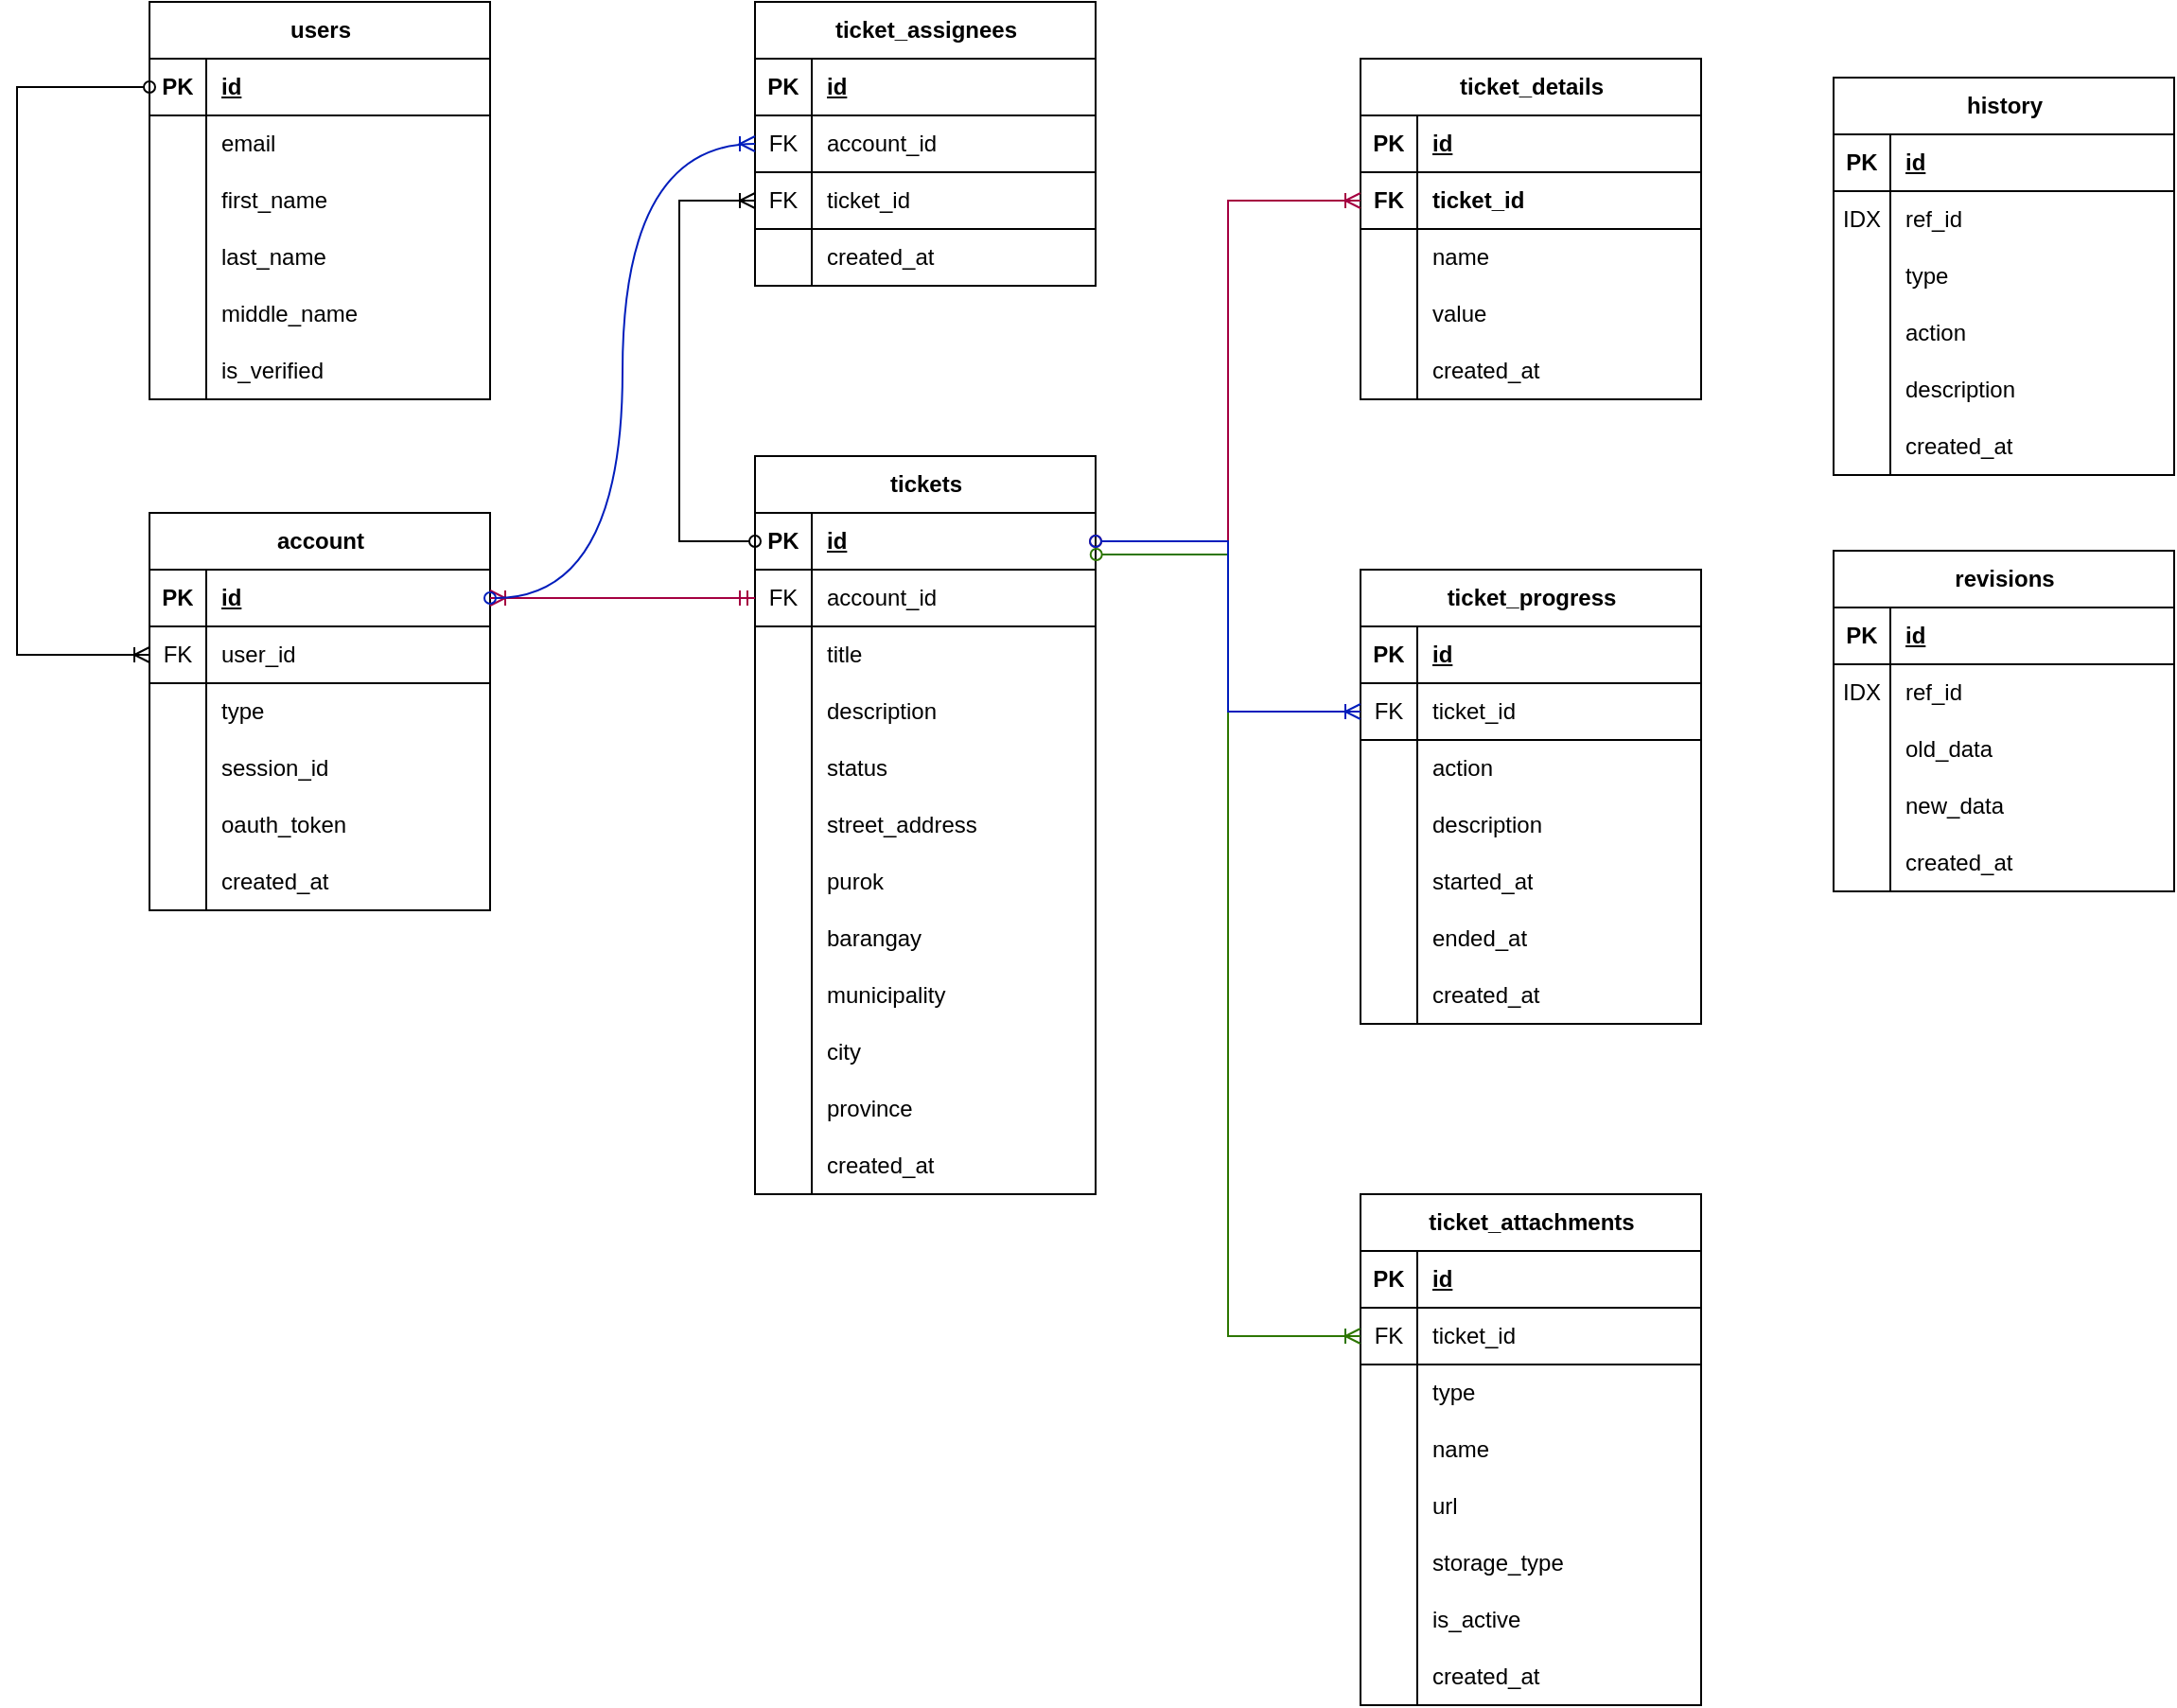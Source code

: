<mxfile version="23.1.5" type="device">
  <diagram id="R2lEEEUBdFMjLlhIrx00" name="ERD">
    <mxGraphModel dx="1235" dy="731" grid="1" gridSize="10" guides="1" tooltips="1" connect="1" arrows="1" fold="1" page="1" pageScale="1" pageWidth="1200" pageHeight="1600" math="0" shadow="0" extFonts="Permanent Marker^https://fonts.googleapis.com/css?family=Permanent+Marker">
      <root>
        <mxCell id="0" />
        <mxCell id="1" parent="0" />
        <mxCell id="KwnmQ-IJ2mMFkNB-pccI-1" value="tickets" style="shape=table;startSize=30;container=1;collapsible=1;childLayout=tableLayout;fixedRows=1;rowLines=0;fontStyle=1;align=center;resizeLast=1;html=1;" parent="1" vertex="1">
          <mxGeometry x="410" y="270" width="180" height="390" as="geometry" />
        </mxCell>
        <mxCell id="KwnmQ-IJ2mMFkNB-pccI-2" value="" style="shape=tableRow;horizontal=0;startSize=0;swimlaneHead=0;swimlaneBody=0;fillColor=none;collapsible=0;dropTarget=0;points=[[0,0.5],[1,0.5]];portConstraint=eastwest;top=0;left=0;right=0;bottom=1;" parent="KwnmQ-IJ2mMFkNB-pccI-1" vertex="1">
          <mxGeometry y="30" width="180" height="30" as="geometry" />
        </mxCell>
        <mxCell id="KwnmQ-IJ2mMFkNB-pccI-3" value="PK" style="shape=partialRectangle;connectable=0;fillColor=none;top=0;left=0;bottom=0;right=0;fontStyle=1;overflow=hidden;whiteSpace=wrap;html=1;" parent="KwnmQ-IJ2mMFkNB-pccI-2" vertex="1">
          <mxGeometry width="30" height="30" as="geometry">
            <mxRectangle width="30" height="30" as="alternateBounds" />
          </mxGeometry>
        </mxCell>
        <mxCell id="KwnmQ-IJ2mMFkNB-pccI-4" value="id" style="shape=partialRectangle;connectable=0;fillColor=none;top=0;left=0;bottom=0;right=0;align=left;spacingLeft=6;fontStyle=5;overflow=hidden;whiteSpace=wrap;html=1;" parent="KwnmQ-IJ2mMFkNB-pccI-2" vertex="1">
          <mxGeometry x="30" width="150" height="30" as="geometry">
            <mxRectangle width="150" height="30" as="alternateBounds" />
          </mxGeometry>
        </mxCell>
        <mxCell id="oRbhjPcezG-5ioxoEAKt-67" value="" style="shape=tableRow;horizontal=0;startSize=0;swimlaneHead=0;swimlaneBody=0;fillColor=none;collapsible=0;dropTarget=0;points=[[0,0.5],[1,0.5]];portConstraint=eastwest;top=0;left=0;right=0;bottom=0;" vertex="1" parent="KwnmQ-IJ2mMFkNB-pccI-1">
          <mxGeometry y="60" width="180" height="30" as="geometry" />
        </mxCell>
        <mxCell id="oRbhjPcezG-5ioxoEAKt-68" value="FK" style="shape=partialRectangle;connectable=0;fillColor=none;top=0;left=0;bottom=1;right=0;editable=1;overflow=hidden;whiteSpace=wrap;html=1;" vertex="1" parent="oRbhjPcezG-5ioxoEAKt-67">
          <mxGeometry width="30" height="30" as="geometry">
            <mxRectangle width="30" height="30" as="alternateBounds" />
          </mxGeometry>
        </mxCell>
        <mxCell id="oRbhjPcezG-5ioxoEAKt-69" value="account_id" style="shape=partialRectangle;connectable=0;fillColor=none;top=0;left=0;bottom=1;right=0;align=left;spacingLeft=6;overflow=hidden;whiteSpace=wrap;html=1;" vertex="1" parent="oRbhjPcezG-5ioxoEAKt-67">
          <mxGeometry x="30" width="150" height="30" as="geometry">
            <mxRectangle width="150" height="30" as="alternateBounds" />
          </mxGeometry>
        </mxCell>
        <mxCell id="KwnmQ-IJ2mMFkNB-pccI-5" value="" style="shape=tableRow;horizontal=0;startSize=0;swimlaneHead=0;swimlaneBody=0;fillColor=none;collapsible=0;dropTarget=0;points=[[0,0.5],[1,0.5]];portConstraint=eastwest;top=0;left=0;right=0;bottom=0;" parent="KwnmQ-IJ2mMFkNB-pccI-1" vertex="1">
          <mxGeometry y="90" width="180" height="30" as="geometry" />
        </mxCell>
        <mxCell id="KwnmQ-IJ2mMFkNB-pccI-6" value="" style="shape=partialRectangle;connectable=0;fillColor=none;top=0;left=0;bottom=0;right=0;editable=1;overflow=hidden;whiteSpace=wrap;html=1;" parent="KwnmQ-IJ2mMFkNB-pccI-5" vertex="1">
          <mxGeometry width="30" height="30" as="geometry">
            <mxRectangle width="30" height="30" as="alternateBounds" />
          </mxGeometry>
        </mxCell>
        <mxCell id="KwnmQ-IJ2mMFkNB-pccI-7" value="title" style="shape=partialRectangle;connectable=0;fillColor=none;top=0;left=0;bottom=0;right=0;align=left;spacingLeft=6;overflow=hidden;whiteSpace=wrap;html=1;" parent="KwnmQ-IJ2mMFkNB-pccI-5" vertex="1">
          <mxGeometry x="30" width="150" height="30" as="geometry">
            <mxRectangle width="150" height="30" as="alternateBounds" />
          </mxGeometry>
        </mxCell>
        <mxCell id="KwnmQ-IJ2mMFkNB-pccI-8" value="" style="shape=tableRow;horizontal=0;startSize=0;swimlaneHead=0;swimlaneBody=0;fillColor=none;collapsible=0;dropTarget=0;points=[[0,0.5],[1,0.5]];portConstraint=eastwest;top=0;left=0;right=0;bottom=0;" parent="KwnmQ-IJ2mMFkNB-pccI-1" vertex="1">
          <mxGeometry y="120" width="180" height="30" as="geometry" />
        </mxCell>
        <mxCell id="KwnmQ-IJ2mMFkNB-pccI-9" value="" style="shape=partialRectangle;connectable=0;fillColor=none;top=0;left=0;bottom=0;right=0;editable=1;overflow=hidden;whiteSpace=wrap;html=1;" parent="KwnmQ-IJ2mMFkNB-pccI-8" vertex="1">
          <mxGeometry width="30" height="30" as="geometry">
            <mxRectangle width="30" height="30" as="alternateBounds" />
          </mxGeometry>
        </mxCell>
        <mxCell id="KwnmQ-IJ2mMFkNB-pccI-10" value="description" style="shape=partialRectangle;connectable=0;fillColor=none;top=0;left=0;bottom=0;right=0;align=left;spacingLeft=6;overflow=hidden;whiteSpace=wrap;html=1;" parent="KwnmQ-IJ2mMFkNB-pccI-8" vertex="1">
          <mxGeometry x="30" width="150" height="30" as="geometry">
            <mxRectangle width="150" height="30" as="alternateBounds" />
          </mxGeometry>
        </mxCell>
        <mxCell id="KwnmQ-IJ2mMFkNB-pccI-85" value="" style="shape=tableRow;horizontal=0;startSize=0;swimlaneHead=0;swimlaneBody=0;fillColor=none;collapsible=0;dropTarget=0;points=[[0,0.5],[1,0.5]];portConstraint=eastwest;top=0;left=0;right=0;bottom=0;" parent="KwnmQ-IJ2mMFkNB-pccI-1" vertex="1">
          <mxGeometry y="150" width="180" height="30" as="geometry" />
        </mxCell>
        <mxCell id="KwnmQ-IJ2mMFkNB-pccI-86" value="" style="shape=partialRectangle;connectable=0;fillColor=none;top=0;left=0;bottom=0;right=0;editable=1;overflow=hidden;whiteSpace=wrap;html=1;" parent="KwnmQ-IJ2mMFkNB-pccI-85" vertex="1">
          <mxGeometry width="30" height="30" as="geometry">
            <mxRectangle width="30" height="30" as="alternateBounds" />
          </mxGeometry>
        </mxCell>
        <mxCell id="KwnmQ-IJ2mMFkNB-pccI-87" value="status" style="shape=partialRectangle;connectable=0;fillColor=none;top=0;left=0;bottom=0;right=0;align=left;spacingLeft=6;overflow=hidden;whiteSpace=wrap;html=1;" parent="KwnmQ-IJ2mMFkNB-pccI-85" vertex="1">
          <mxGeometry x="30" width="150" height="30" as="geometry">
            <mxRectangle width="150" height="30" as="alternateBounds" />
          </mxGeometry>
        </mxCell>
        <mxCell id="KwnmQ-IJ2mMFkNB-pccI-11" value="" style="shape=tableRow;horizontal=0;startSize=0;swimlaneHead=0;swimlaneBody=0;fillColor=none;collapsible=0;dropTarget=0;points=[[0,0.5],[1,0.5]];portConstraint=eastwest;top=0;left=0;right=0;bottom=0;" parent="KwnmQ-IJ2mMFkNB-pccI-1" vertex="1">
          <mxGeometry y="180" width="180" height="30" as="geometry" />
        </mxCell>
        <mxCell id="KwnmQ-IJ2mMFkNB-pccI-12" value="" style="shape=partialRectangle;connectable=0;fillColor=none;top=0;left=0;bottom=0;right=0;editable=1;overflow=hidden;whiteSpace=wrap;html=1;" parent="KwnmQ-IJ2mMFkNB-pccI-11" vertex="1">
          <mxGeometry width="30" height="30" as="geometry">
            <mxRectangle width="30" height="30" as="alternateBounds" />
          </mxGeometry>
        </mxCell>
        <mxCell id="KwnmQ-IJ2mMFkNB-pccI-13" value="street_address" style="shape=partialRectangle;connectable=0;fillColor=none;top=0;left=0;bottom=0;right=0;align=left;spacingLeft=6;overflow=hidden;whiteSpace=wrap;html=1;" parent="KwnmQ-IJ2mMFkNB-pccI-11" vertex="1">
          <mxGeometry x="30" width="150" height="30" as="geometry">
            <mxRectangle width="150" height="30" as="alternateBounds" />
          </mxGeometry>
        </mxCell>
        <mxCell id="KwnmQ-IJ2mMFkNB-pccI-66" value="" style="shape=tableRow;horizontal=0;startSize=0;swimlaneHead=0;swimlaneBody=0;fillColor=none;collapsible=0;dropTarget=0;points=[[0,0.5],[1,0.5]];portConstraint=eastwest;top=0;left=0;right=0;bottom=0;" parent="KwnmQ-IJ2mMFkNB-pccI-1" vertex="1">
          <mxGeometry y="210" width="180" height="30" as="geometry" />
        </mxCell>
        <mxCell id="KwnmQ-IJ2mMFkNB-pccI-67" value="" style="shape=partialRectangle;connectable=0;fillColor=none;top=0;left=0;bottom=0;right=0;editable=1;overflow=hidden;whiteSpace=wrap;html=1;" parent="KwnmQ-IJ2mMFkNB-pccI-66" vertex="1">
          <mxGeometry width="30" height="30" as="geometry">
            <mxRectangle width="30" height="30" as="alternateBounds" />
          </mxGeometry>
        </mxCell>
        <mxCell id="KwnmQ-IJ2mMFkNB-pccI-68" value="purok" style="shape=partialRectangle;connectable=0;fillColor=none;top=0;left=0;bottom=0;right=0;align=left;spacingLeft=6;overflow=hidden;whiteSpace=wrap;html=1;" parent="KwnmQ-IJ2mMFkNB-pccI-66" vertex="1">
          <mxGeometry x="30" width="150" height="30" as="geometry">
            <mxRectangle width="150" height="30" as="alternateBounds" />
          </mxGeometry>
        </mxCell>
        <mxCell id="KwnmQ-IJ2mMFkNB-pccI-88" value="" style="shape=tableRow;horizontal=0;startSize=0;swimlaneHead=0;swimlaneBody=0;fillColor=none;collapsible=0;dropTarget=0;points=[[0,0.5],[1,0.5]];portConstraint=eastwest;top=0;left=0;right=0;bottom=0;" parent="KwnmQ-IJ2mMFkNB-pccI-1" vertex="1">
          <mxGeometry y="240" width="180" height="30" as="geometry" />
        </mxCell>
        <mxCell id="KwnmQ-IJ2mMFkNB-pccI-89" value="" style="shape=partialRectangle;connectable=0;fillColor=none;top=0;left=0;bottom=0;right=0;editable=1;overflow=hidden;whiteSpace=wrap;html=1;" parent="KwnmQ-IJ2mMFkNB-pccI-88" vertex="1">
          <mxGeometry width="30" height="30" as="geometry">
            <mxRectangle width="30" height="30" as="alternateBounds" />
          </mxGeometry>
        </mxCell>
        <mxCell id="KwnmQ-IJ2mMFkNB-pccI-90" value="barangay" style="shape=partialRectangle;connectable=0;fillColor=none;top=0;left=0;bottom=0;right=0;align=left;spacingLeft=6;overflow=hidden;whiteSpace=wrap;html=1;" parent="KwnmQ-IJ2mMFkNB-pccI-88" vertex="1">
          <mxGeometry x="30" width="150" height="30" as="geometry">
            <mxRectangle width="150" height="30" as="alternateBounds" />
          </mxGeometry>
        </mxCell>
        <mxCell id="KwnmQ-IJ2mMFkNB-pccI-91" value="" style="shape=tableRow;horizontal=0;startSize=0;swimlaneHead=0;swimlaneBody=0;fillColor=none;collapsible=0;dropTarget=0;points=[[0,0.5],[1,0.5]];portConstraint=eastwest;top=0;left=0;right=0;bottom=0;" parent="KwnmQ-IJ2mMFkNB-pccI-1" vertex="1">
          <mxGeometry y="270" width="180" height="30" as="geometry" />
        </mxCell>
        <mxCell id="KwnmQ-IJ2mMFkNB-pccI-92" value="" style="shape=partialRectangle;connectable=0;fillColor=none;top=0;left=0;bottom=0;right=0;editable=1;overflow=hidden;whiteSpace=wrap;html=1;" parent="KwnmQ-IJ2mMFkNB-pccI-91" vertex="1">
          <mxGeometry width="30" height="30" as="geometry">
            <mxRectangle width="30" height="30" as="alternateBounds" />
          </mxGeometry>
        </mxCell>
        <mxCell id="KwnmQ-IJ2mMFkNB-pccI-93" value="municipality" style="shape=partialRectangle;connectable=0;fillColor=none;top=0;left=0;bottom=0;right=0;align=left;spacingLeft=6;overflow=hidden;whiteSpace=wrap;html=1;" parent="KwnmQ-IJ2mMFkNB-pccI-91" vertex="1">
          <mxGeometry x="30" width="150" height="30" as="geometry">
            <mxRectangle width="150" height="30" as="alternateBounds" />
          </mxGeometry>
        </mxCell>
        <mxCell id="KwnmQ-IJ2mMFkNB-pccI-94" value="" style="shape=tableRow;horizontal=0;startSize=0;swimlaneHead=0;swimlaneBody=0;fillColor=none;collapsible=0;dropTarget=0;points=[[0,0.5],[1,0.5]];portConstraint=eastwest;top=0;left=0;right=0;bottom=0;" parent="KwnmQ-IJ2mMFkNB-pccI-1" vertex="1">
          <mxGeometry y="300" width="180" height="30" as="geometry" />
        </mxCell>
        <mxCell id="KwnmQ-IJ2mMFkNB-pccI-95" value="" style="shape=partialRectangle;connectable=0;fillColor=none;top=0;left=0;bottom=0;right=0;editable=1;overflow=hidden;whiteSpace=wrap;html=1;" parent="KwnmQ-IJ2mMFkNB-pccI-94" vertex="1">
          <mxGeometry width="30" height="30" as="geometry">
            <mxRectangle width="30" height="30" as="alternateBounds" />
          </mxGeometry>
        </mxCell>
        <mxCell id="KwnmQ-IJ2mMFkNB-pccI-96" value="city" style="shape=partialRectangle;connectable=0;fillColor=none;top=0;left=0;bottom=0;right=0;align=left;spacingLeft=6;overflow=hidden;whiteSpace=wrap;html=1;" parent="KwnmQ-IJ2mMFkNB-pccI-94" vertex="1">
          <mxGeometry x="30" width="150" height="30" as="geometry">
            <mxRectangle width="150" height="30" as="alternateBounds" />
          </mxGeometry>
        </mxCell>
        <mxCell id="KwnmQ-IJ2mMFkNB-pccI-97" value="" style="shape=tableRow;horizontal=0;startSize=0;swimlaneHead=0;swimlaneBody=0;fillColor=none;collapsible=0;dropTarget=0;points=[[0,0.5],[1,0.5]];portConstraint=eastwest;top=0;left=0;right=0;bottom=0;" parent="KwnmQ-IJ2mMFkNB-pccI-1" vertex="1">
          <mxGeometry y="330" width="180" height="30" as="geometry" />
        </mxCell>
        <mxCell id="KwnmQ-IJ2mMFkNB-pccI-98" value="" style="shape=partialRectangle;connectable=0;fillColor=none;top=0;left=0;bottom=0;right=0;editable=1;overflow=hidden;whiteSpace=wrap;html=1;" parent="KwnmQ-IJ2mMFkNB-pccI-97" vertex="1">
          <mxGeometry width="30" height="30" as="geometry">
            <mxRectangle width="30" height="30" as="alternateBounds" />
          </mxGeometry>
        </mxCell>
        <mxCell id="KwnmQ-IJ2mMFkNB-pccI-99" value="province" style="shape=partialRectangle;connectable=0;fillColor=none;top=0;left=0;bottom=0;right=0;align=left;spacingLeft=6;overflow=hidden;whiteSpace=wrap;html=1;" parent="KwnmQ-IJ2mMFkNB-pccI-97" vertex="1">
          <mxGeometry x="30" width="150" height="30" as="geometry">
            <mxRectangle width="150" height="30" as="alternateBounds" />
          </mxGeometry>
        </mxCell>
        <mxCell id="KwnmQ-IJ2mMFkNB-pccI-100" value="" style="shape=tableRow;horizontal=0;startSize=0;swimlaneHead=0;swimlaneBody=0;fillColor=none;collapsible=0;dropTarget=0;points=[[0,0.5],[1,0.5]];portConstraint=eastwest;top=0;left=0;right=0;bottom=0;" parent="KwnmQ-IJ2mMFkNB-pccI-1" vertex="1">
          <mxGeometry y="360" width="180" height="30" as="geometry" />
        </mxCell>
        <mxCell id="KwnmQ-IJ2mMFkNB-pccI-101" value="" style="shape=partialRectangle;connectable=0;fillColor=none;top=0;left=0;bottom=0;right=0;editable=1;overflow=hidden;whiteSpace=wrap;html=1;" parent="KwnmQ-IJ2mMFkNB-pccI-100" vertex="1">
          <mxGeometry width="30" height="30" as="geometry">
            <mxRectangle width="30" height="30" as="alternateBounds" />
          </mxGeometry>
        </mxCell>
        <mxCell id="KwnmQ-IJ2mMFkNB-pccI-102" value="created_at" style="shape=partialRectangle;connectable=0;fillColor=none;top=0;left=0;bottom=0;right=0;align=left;spacingLeft=6;overflow=hidden;whiteSpace=wrap;html=1;" parent="KwnmQ-IJ2mMFkNB-pccI-100" vertex="1">
          <mxGeometry x="30" width="150" height="30" as="geometry">
            <mxRectangle width="150" height="30" as="alternateBounds" />
          </mxGeometry>
        </mxCell>
        <mxCell id="KwnmQ-IJ2mMFkNB-pccI-14" value="ticket_details" style="shape=table;startSize=30;container=1;collapsible=1;childLayout=tableLayout;fixedRows=1;rowLines=0;fontStyle=1;align=center;resizeLast=1;html=1;" parent="1" vertex="1">
          <mxGeometry x="730" y="60" width="180" height="180" as="geometry" />
        </mxCell>
        <mxCell id="KwnmQ-IJ2mMFkNB-pccI-15" value="" style="shape=tableRow;horizontal=0;startSize=0;swimlaneHead=0;swimlaneBody=0;fillColor=none;collapsible=0;dropTarget=0;points=[[0,0.5],[1,0.5]];portConstraint=eastwest;top=0;left=0;right=0;bottom=1;" parent="KwnmQ-IJ2mMFkNB-pccI-14" vertex="1">
          <mxGeometry y="30" width="180" height="30" as="geometry" />
        </mxCell>
        <mxCell id="KwnmQ-IJ2mMFkNB-pccI-16" value="PK" style="shape=partialRectangle;connectable=0;fillColor=none;top=0;left=0;bottom=0;right=0;fontStyle=1;overflow=hidden;whiteSpace=wrap;html=1;" parent="KwnmQ-IJ2mMFkNB-pccI-15" vertex="1">
          <mxGeometry width="30" height="30" as="geometry">
            <mxRectangle width="30" height="30" as="alternateBounds" />
          </mxGeometry>
        </mxCell>
        <mxCell id="KwnmQ-IJ2mMFkNB-pccI-17" value="id" style="shape=partialRectangle;connectable=0;fillColor=none;top=0;left=0;bottom=0;right=0;align=left;spacingLeft=6;fontStyle=5;overflow=hidden;whiteSpace=wrap;html=1;" parent="KwnmQ-IJ2mMFkNB-pccI-15" vertex="1">
          <mxGeometry x="30" width="150" height="30" as="geometry">
            <mxRectangle width="150" height="30" as="alternateBounds" />
          </mxGeometry>
        </mxCell>
        <mxCell id="KwnmQ-IJ2mMFkNB-pccI-112" value="" style="shape=tableRow;horizontal=0;startSize=0;swimlaneHead=0;swimlaneBody=0;fillColor=none;collapsible=0;dropTarget=0;points=[[0,0.5],[1,0.5]];portConstraint=eastwest;top=0;left=0;right=0;bottom=0;" parent="KwnmQ-IJ2mMFkNB-pccI-14" vertex="1">
          <mxGeometry y="60" width="180" height="30" as="geometry" />
        </mxCell>
        <mxCell id="KwnmQ-IJ2mMFkNB-pccI-113" value="FK" style="shape=partialRectangle;connectable=0;fillColor=none;top=0;left=0;bottom=1;right=0;editable=1;overflow=hidden;whiteSpace=wrap;html=1;fontStyle=1" parent="KwnmQ-IJ2mMFkNB-pccI-112" vertex="1">
          <mxGeometry width="30" height="30" as="geometry">
            <mxRectangle width="30" height="30" as="alternateBounds" />
          </mxGeometry>
        </mxCell>
        <mxCell id="KwnmQ-IJ2mMFkNB-pccI-114" value="ticket_id" style="shape=partialRectangle;connectable=0;fillColor=none;top=0;left=0;bottom=1;right=0;align=left;spacingLeft=6;overflow=hidden;whiteSpace=wrap;html=1;fontStyle=1" parent="KwnmQ-IJ2mMFkNB-pccI-112" vertex="1">
          <mxGeometry x="30" width="150" height="30" as="geometry">
            <mxRectangle width="150" height="30" as="alternateBounds" />
          </mxGeometry>
        </mxCell>
        <mxCell id="KwnmQ-IJ2mMFkNB-pccI-18" value="" style="shape=tableRow;horizontal=0;startSize=0;swimlaneHead=0;swimlaneBody=0;fillColor=none;collapsible=0;dropTarget=0;points=[[0,0.5],[1,0.5]];portConstraint=eastwest;top=0;left=0;right=0;bottom=0;" parent="KwnmQ-IJ2mMFkNB-pccI-14" vertex="1">
          <mxGeometry y="90" width="180" height="30" as="geometry" />
        </mxCell>
        <mxCell id="KwnmQ-IJ2mMFkNB-pccI-19" value="" style="shape=partialRectangle;connectable=0;fillColor=none;top=0;left=0;bottom=0;right=0;editable=1;overflow=hidden;whiteSpace=wrap;html=1;" parent="KwnmQ-IJ2mMFkNB-pccI-18" vertex="1">
          <mxGeometry width="30" height="30" as="geometry">
            <mxRectangle width="30" height="30" as="alternateBounds" />
          </mxGeometry>
        </mxCell>
        <mxCell id="KwnmQ-IJ2mMFkNB-pccI-20" value="name" style="shape=partialRectangle;connectable=0;fillColor=none;top=0;left=0;bottom=0;right=0;align=left;spacingLeft=6;overflow=hidden;whiteSpace=wrap;html=1;" parent="KwnmQ-IJ2mMFkNB-pccI-18" vertex="1">
          <mxGeometry x="30" width="150" height="30" as="geometry">
            <mxRectangle width="150" height="30" as="alternateBounds" />
          </mxGeometry>
        </mxCell>
        <mxCell id="KwnmQ-IJ2mMFkNB-pccI-21" value="" style="shape=tableRow;horizontal=0;startSize=0;swimlaneHead=0;swimlaneBody=0;fillColor=none;collapsible=0;dropTarget=0;points=[[0,0.5],[1,0.5]];portConstraint=eastwest;top=0;left=0;right=0;bottom=0;" parent="KwnmQ-IJ2mMFkNB-pccI-14" vertex="1">
          <mxGeometry y="120" width="180" height="30" as="geometry" />
        </mxCell>
        <mxCell id="KwnmQ-IJ2mMFkNB-pccI-22" value="" style="shape=partialRectangle;connectable=0;fillColor=none;top=0;left=0;bottom=0;right=0;editable=1;overflow=hidden;whiteSpace=wrap;html=1;" parent="KwnmQ-IJ2mMFkNB-pccI-21" vertex="1">
          <mxGeometry width="30" height="30" as="geometry">
            <mxRectangle width="30" height="30" as="alternateBounds" />
          </mxGeometry>
        </mxCell>
        <mxCell id="KwnmQ-IJ2mMFkNB-pccI-23" value="value" style="shape=partialRectangle;connectable=0;fillColor=none;top=0;left=0;bottom=0;right=0;align=left;spacingLeft=6;overflow=hidden;whiteSpace=wrap;html=1;" parent="KwnmQ-IJ2mMFkNB-pccI-21" vertex="1">
          <mxGeometry x="30" width="150" height="30" as="geometry">
            <mxRectangle width="150" height="30" as="alternateBounds" />
          </mxGeometry>
        </mxCell>
        <mxCell id="KwnmQ-IJ2mMFkNB-pccI-24" value="" style="shape=tableRow;horizontal=0;startSize=0;swimlaneHead=0;swimlaneBody=0;fillColor=none;collapsible=0;dropTarget=0;points=[[0,0.5],[1,0.5]];portConstraint=eastwest;top=0;left=0;right=0;bottom=0;" parent="KwnmQ-IJ2mMFkNB-pccI-14" vertex="1">
          <mxGeometry y="150" width="180" height="30" as="geometry" />
        </mxCell>
        <mxCell id="KwnmQ-IJ2mMFkNB-pccI-25" value="" style="shape=partialRectangle;connectable=0;fillColor=none;top=0;left=0;bottom=0;right=0;editable=1;overflow=hidden;whiteSpace=wrap;html=1;" parent="KwnmQ-IJ2mMFkNB-pccI-24" vertex="1">
          <mxGeometry width="30" height="30" as="geometry">
            <mxRectangle width="30" height="30" as="alternateBounds" />
          </mxGeometry>
        </mxCell>
        <mxCell id="KwnmQ-IJ2mMFkNB-pccI-26" value="created_at" style="shape=partialRectangle;connectable=0;fillColor=none;top=0;left=0;bottom=0;right=0;align=left;spacingLeft=6;overflow=hidden;whiteSpace=wrap;html=1;" parent="KwnmQ-IJ2mMFkNB-pccI-24" vertex="1">
          <mxGeometry x="30" width="150" height="30" as="geometry">
            <mxRectangle width="150" height="30" as="alternateBounds" />
          </mxGeometry>
        </mxCell>
        <mxCell id="KwnmQ-IJ2mMFkNB-pccI-27" value="ticket_attachments" style="shape=table;startSize=30;container=1;collapsible=1;childLayout=tableLayout;fixedRows=1;rowLines=0;fontStyle=1;align=center;resizeLast=1;html=1;" parent="1" vertex="1">
          <mxGeometry x="730" y="660" width="180" height="270" as="geometry" />
        </mxCell>
        <mxCell id="KwnmQ-IJ2mMFkNB-pccI-28" value="" style="shape=tableRow;horizontal=0;startSize=0;swimlaneHead=0;swimlaneBody=0;fillColor=none;collapsible=0;dropTarget=0;points=[[0,0.5],[1,0.5]];portConstraint=eastwest;top=0;left=0;right=0;bottom=1;" parent="KwnmQ-IJ2mMFkNB-pccI-27" vertex="1">
          <mxGeometry y="30" width="180" height="30" as="geometry" />
        </mxCell>
        <mxCell id="KwnmQ-IJ2mMFkNB-pccI-29" value="PK" style="shape=partialRectangle;connectable=0;fillColor=none;top=0;left=0;bottom=0;right=0;fontStyle=1;overflow=hidden;whiteSpace=wrap;html=1;" parent="KwnmQ-IJ2mMFkNB-pccI-28" vertex="1">
          <mxGeometry width="30" height="30" as="geometry">
            <mxRectangle width="30" height="30" as="alternateBounds" />
          </mxGeometry>
        </mxCell>
        <mxCell id="KwnmQ-IJ2mMFkNB-pccI-30" value="id" style="shape=partialRectangle;connectable=0;fillColor=none;top=0;left=0;bottom=0;right=0;align=left;spacingLeft=6;fontStyle=5;overflow=hidden;whiteSpace=wrap;html=1;" parent="KwnmQ-IJ2mMFkNB-pccI-28" vertex="1">
          <mxGeometry x="30" width="150" height="30" as="geometry">
            <mxRectangle width="150" height="30" as="alternateBounds" />
          </mxGeometry>
        </mxCell>
        <mxCell id="KwnmQ-IJ2mMFkNB-pccI-31" value="" style="shape=tableRow;horizontal=0;startSize=0;swimlaneHead=0;swimlaneBody=0;fillColor=none;collapsible=0;dropTarget=0;points=[[0,0.5],[1,0.5]];portConstraint=eastwest;top=0;left=0;right=0;bottom=0;" parent="KwnmQ-IJ2mMFkNB-pccI-27" vertex="1">
          <mxGeometry y="60" width="180" height="30" as="geometry" />
        </mxCell>
        <mxCell id="KwnmQ-IJ2mMFkNB-pccI-32" value="FK" style="shape=partialRectangle;connectable=0;fillColor=none;top=0;left=0;bottom=1;right=0;editable=1;overflow=hidden;whiteSpace=wrap;html=1;" parent="KwnmQ-IJ2mMFkNB-pccI-31" vertex="1">
          <mxGeometry width="30" height="30" as="geometry">
            <mxRectangle width="30" height="30" as="alternateBounds" />
          </mxGeometry>
        </mxCell>
        <mxCell id="KwnmQ-IJ2mMFkNB-pccI-33" value="ticket_id" style="shape=partialRectangle;connectable=0;fillColor=none;top=0;left=0;bottom=1;right=0;align=left;spacingLeft=6;overflow=hidden;whiteSpace=wrap;html=1;" parent="KwnmQ-IJ2mMFkNB-pccI-31" vertex="1">
          <mxGeometry x="30" width="150" height="30" as="geometry">
            <mxRectangle width="150" height="30" as="alternateBounds" />
          </mxGeometry>
        </mxCell>
        <mxCell id="oRbhjPcezG-5ioxoEAKt-151" value="" style="shape=tableRow;horizontal=0;startSize=0;swimlaneHead=0;swimlaneBody=0;fillColor=none;collapsible=0;dropTarget=0;points=[[0,0.5],[1,0.5]];portConstraint=eastwest;top=0;left=0;right=0;bottom=0;" vertex="1" parent="KwnmQ-IJ2mMFkNB-pccI-27">
          <mxGeometry y="90" width="180" height="30" as="geometry" />
        </mxCell>
        <mxCell id="oRbhjPcezG-5ioxoEAKt-152" value="" style="shape=partialRectangle;connectable=0;fillColor=none;top=0;left=0;bottom=0;right=0;editable=1;overflow=hidden;whiteSpace=wrap;html=1;" vertex="1" parent="oRbhjPcezG-5ioxoEAKt-151">
          <mxGeometry width="30" height="30" as="geometry">
            <mxRectangle width="30" height="30" as="alternateBounds" />
          </mxGeometry>
        </mxCell>
        <mxCell id="oRbhjPcezG-5ioxoEAKt-153" value="type" style="shape=partialRectangle;connectable=0;fillColor=none;top=0;left=0;bottom=0;right=0;align=left;spacingLeft=6;overflow=hidden;whiteSpace=wrap;html=1;" vertex="1" parent="oRbhjPcezG-5ioxoEAKt-151">
          <mxGeometry x="30" width="150" height="30" as="geometry">
            <mxRectangle width="150" height="30" as="alternateBounds" />
          </mxGeometry>
        </mxCell>
        <mxCell id="KwnmQ-IJ2mMFkNB-pccI-34" value="" style="shape=tableRow;horizontal=0;startSize=0;swimlaneHead=0;swimlaneBody=0;fillColor=none;collapsible=0;dropTarget=0;points=[[0,0.5],[1,0.5]];portConstraint=eastwest;top=0;left=0;right=0;bottom=0;" parent="KwnmQ-IJ2mMFkNB-pccI-27" vertex="1">
          <mxGeometry y="120" width="180" height="30" as="geometry" />
        </mxCell>
        <mxCell id="KwnmQ-IJ2mMFkNB-pccI-35" value="" style="shape=partialRectangle;connectable=0;fillColor=none;top=0;left=0;bottom=0;right=0;editable=1;overflow=hidden;whiteSpace=wrap;html=1;" parent="KwnmQ-IJ2mMFkNB-pccI-34" vertex="1">
          <mxGeometry width="30" height="30" as="geometry">
            <mxRectangle width="30" height="30" as="alternateBounds" />
          </mxGeometry>
        </mxCell>
        <mxCell id="KwnmQ-IJ2mMFkNB-pccI-36" value="name" style="shape=partialRectangle;connectable=0;fillColor=none;top=0;left=0;bottom=0;right=0;align=left;spacingLeft=6;overflow=hidden;whiteSpace=wrap;html=1;" parent="KwnmQ-IJ2mMFkNB-pccI-34" vertex="1">
          <mxGeometry x="30" width="150" height="30" as="geometry">
            <mxRectangle width="150" height="30" as="alternateBounds" />
          </mxGeometry>
        </mxCell>
        <mxCell id="KwnmQ-IJ2mMFkNB-pccI-37" value="" style="shape=tableRow;horizontal=0;startSize=0;swimlaneHead=0;swimlaneBody=0;fillColor=none;collapsible=0;dropTarget=0;points=[[0,0.5],[1,0.5]];portConstraint=eastwest;top=0;left=0;right=0;bottom=0;" parent="KwnmQ-IJ2mMFkNB-pccI-27" vertex="1">
          <mxGeometry y="150" width="180" height="30" as="geometry" />
        </mxCell>
        <mxCell id="KwnmQ-IJ2mMFkNB-pccI-38" value="" style="shape=partialRectangle;connectable=0;fillColor=none;top=0;left=0;bottom=0;right=0;editable=1;overflow=hidden;whiteSpace=wrap;html=1;" parent="KwnmQ-IJ2mMFkNB-pccI-37" vertex="1">
          <mxGeometry width="30" height="30" as="geometry">
            <mxRectangle width="30" height="30" as="alternateBounds" />
          </mxGeometry>
        </mxCell>
        <mxCell id="KwnmQ-IJ2mMFkNB-pccI-39" value="url" style="shape=partialRectangle;connectable=0;fillColor=none;top=0;left=0;bottom=0;right=0;align=left;spacingLeft=6;overflow=hidden;whiteSpace=wrap;html=1;" parent="KwnmQ-IJ2mMFkNB-pccI-37" vertex="1">
          <mxGeometry x="30" width="150" height="30" as="geometry">
            <mxRectangle width="150" height="30" as="alternateBounds" />
          </mxGeometry>
        </mxCell>
        <mxCell id="oRbhjPcezG-5ioxoEAKt-154" value="" style="shape=tableRow;horizontal=0;startSize=0;swimlaneHead=0;swimlaneBody=0;fillColor=none;collapsible=0;dropTarget=0;points=[[0,0.5],[1,0.5]];portConstraint=eastwest;top=0;left=0;right=0;bottom=0;" vertex="1" parent="KwnmQ-IJ2mMFkNB-pccI-27">
          <mxGeometry y="180" width="180" height="30" as="geometry" />
        </mxCell>
        <mxCell id="oRbhjPcezG-5ioxoEAKt-155" value="" style="shape=partialRectangle;connectable=0;fillColor=none;top=0;left=0;bottom=0;right=0;editable=1;overflow=hidden;whiteSpace=wrap;html=1;" vertex="1" parent="oRbhjPcezG-5ioxoEAKt-154">
          <mxGeometry width="30" height="30" as="geometry">
            <mxRectangle width="30" height="30" as="alternateBounds" />
          </mxGeometry>
        </mxCell>
        <mxCell id="oRbhjPcezG-5ioxoEAKt-156" value="storage_type" style="shape=partialRectangle;connectable=0;fillColor=none;top=0;left=0;bottom=0;right=0;align=left;spacingLeft=6;overflow=hidden;whiteSpace=wrap;html=1;" vertex="1" parent="oRbhjPcezG-5ioxoEAKt-154">
          <mxGeometry x="30" width="150" height="30" as="geometry">
            <mxRectangle width="150" height="30" as="alternateBounds" />
          </mxGeometry>
        </mxCell>
        <mxCell id="oRbhjPcezG-5ioxoEAKt-157" value="" style="shape=tableRow;horizontal=0;startSize=0;swimlaneHead=0;swimlaneBody=0;fillColor=none;collapsible=0;dropTarget=0;points=[[0,0.5],[1,0.5]];portConstraint=eastwest;top=0;left=0;right=0;bottom=0;" vertex="1" parent="KwnmQ-IJ2mMFkNB-pccI-27">
          <mxGeometry y="210" width="180" height="30" as="geometry" />
        </mxCell>
        <mxCell id="oRbhjPcezG-5ioxoEAKt-158" value="" style="shape=partialRectangle;connectable=0;fillColor=none;top=0;left=0;bottom=0;right=0;editable=1;overflow=hidden;whiteSpace=wrap;html=1;" vertex="1" parent="oRbhjPcezG-5ioxoEAKt-157">
          <mxGeometry width="30" height="30" as="geometry">
            <mxRectangle width="30" height="30" as="alternateBounds" />
          </mxGeometry>
        </mxCell>
        <mxCell id="oRbhjPcezG-5ioxoEAKt-159" value="is_active" style="shape=partialRectangle;connectable=0;fillColor=none;top=0;left=0;bottom=0;right=0;align=left;spacingLeft=6;overflow=hidden;whiteSpace=wrap;html=1;" vertex="1" parent="oRbhjPcezG-5ioxoEAKt-157">
          <mxGeometry x="30" width="150" height="30" as="geometry">
            <mxRectangle width="150" height="30" as="alternateBounds" />
          </mxGeometry>
        </mxCell>
        <mxCell id="oRbhjPcezG-5ioxoEAKt-160" value="" style="shape=tableRow;horizontal=0;startSize=0;swimlaneHead=0;swimlaneBody=0;fillColor=none;collapsible=0;dropTarget=0;points=[[0,0.5],[1,0.5]];portConstraint=eastwest;top=0;left=0;right=0;bottom=0;" vertex="1" parent="KwnmQ-IJ2mMFkNB-pccI-27">
          <mxGeometry y="240" width="180" height="30" as="geometry" />
        </mxCell>
        <mxCell id="oRbhjPcezG-5ioxoEAKt-161" value="" style="shape=partialRectangle;connectable=0;fillColor=none;top=0;left=0;bottom=0;right=0;editable=1;overflow=hidden;whiteSpace=wrap;html=1;" vertex="1" parent="oRbhjPcezG-5ioxoEAKt-160">
          <mxGeometry width="30" height="30" as="geometry">
            <mxRectangle width="30" height="30" as="alternateBounds" />
          </mxGeometry>
        </mxCell>
        <mxCell id="oRbhjPcezG-5ioxoEAKt-162" value="created_at" style="shape=partialRectangle;connectable=0;fillColor=none;top=0;left=0;bottom=0;right=0;align=left;spacingLeft=6;overflow=hidden;whiteSpace=wrap;html=1;" vertex="1" parent="oRbhjPcezG-5ioxoEAKt-160">
          <mxGeometry x="30" width="150" height="30" as="geometry">
            <mxRectangle width="150" height="30" as="alternateBounds" />
          </mxGeometry>
        </mxCell>
        <mxCell id="KwnmQ-IJ2mMFkNB-pccI-40" value="ticket_progress" style="shape=table;startSize=30;container=1;collapsible=1;childLayout=tableLayout;fixedRows=1;rowLines=0;fontStyle=1;align=center;resizeLast=1;html=1;" parent="1" vertex="1">
          <mxGeometry x="730" y="330" width="180" height="240" as="geometry" />
        </mxCell>
        <mxCell id="KwnmQ-IJ2mMFkNB-pccI-41" value="" style="shape=tableRow;horizontal=0;startSize=0;swimlaneHead=0;swimlaneBody=0;fillColor=none;collapsible=0;dropTarget=0;points=[[0,0.5],[1,0.5]];portConstraint=eastwest;top=0;left=0;right=0;bottom=1;" parent="KwnmQ-IJ2mMFkNB-pccI-40" vertex="1">
          <mxGeometry y="30" width="180" height="30" as="geometry" />
        </mxCell>
        <mxCell id="KwnmQ-IJ2mMFkNB-pccI-42" value="PK" style="shape=partialRectangle;connectable=0;fillColor=none;top=0;left=0;bottom=0;right=0;fontStyle=1;overflow=hidden;whiteSpace=wrap;html=1;" parent="KwnmQ-IJ2mMFkNB-pccI-41" vertex="1">
          <mxGeometry width="30" height="30" as="geometry">
            <mxRectangle width="30" height="30" as="alternateBounds" />
          </mxGeometry>
        </mxCell>
        <mxCell id="KwnmQ-IJ2mMFkNB-pccI-43" value="id" style="shape=partialRectangle;connectable=0;fillColor=none;top=0;left=0;bottom=0;right=0;align=left;spacingLeft=6;fontStyle=5;overflow=hidden;whiteSpace=wrap;html=1;" parent="KwnmQ-IJ2mMFkNB-pccI-41" vertex="1">
          <mxGeometry x="30" width="150" height="30" as="geometry">
            <mxRectangle width="150" height="30" as="alternateBounds" />
          </mxGeometry>
        </mxCell>
        <mxCell id="KwnmQ-IJ2mMFkNB-pccI-44" value="" style="shape=tableRow;horizontal=0;startSize=0;swimlaneHead=0;swimlaneBody=0;fillColor=none;collapsible=0;dropTarget=0;points=[[0,0.5],[1,0.5]];portConstraint=eastwest;top=0;left=0;right=0;bottom=0;" parent="KwnmQ-IJ2mMFkNB-pccI-40" vertex="1">
          <mxGeometry y="60" width="180" height="30" as="geometry" />
        </mxCell>
        <mxCell id="KwnmQ-IJ2mMFkNB-pccI-45" value="FK" style="shape=partialRectangle;connectable=0;fillColor=none;top=0;left=0;bottom=1;right=0;editable=1;overflow=hidden;whiteSpace=wrap;html=1;" parent="KwnmQ-IJ2mMFkNB-pccI-44" vertex="1">
          <mxGeometry width="30" height="30" as="geometry">
            <mxRectangle width="30" height="30" as="alternateBounds" />
          </mxGeometry>
        </mxCell>
        <mxCell id="KwnmQ-IJ2mMFkNB-pccI-46" value="ticket_id" style="shape=partialRectangle;connectable=0;fillColor=none;top=0;left=0;bottom=1;right=0;align=left;spacingLeft=6;overflow=hidden;whiteSpace=wrap;html=1;" parent="KwnmQ-IJ2mMFkNB-pccI-44" vertex="1">
          <mxGeometry x="30" width="150" height="30" as="geometry">
            <mxRectangle width="150" height="30" as="alternateBounds" />
          </mxGeometry>
        </mxCell>
        <mxCell id="KwnmQ-IJ2mMFkNB-pccI-47" value="" style="shape=tableRow;horizontal=0;startSize=0;swimlaneHead=0;swimlaneBody=0;fillColor=none;collapsible=0;dropTarget=0;points=[[0,0.5],[1,0.5]];portConstraint=eastwest;top=0;left=0;right=0;bottom=0;" parent="KwnmQ-IJ2mMFkNB-pccI-40" vertex="1">
          <mxGeometry y="90" width="180" height="30" as="geometry" />
        </mxCell>
        <mxCell id="KwnmQ-IJ2mMFkNB-pccI-48" value="" style="shape=partialRectangle;connectable=0;fillColor=none;top=0;left=0;bottom=0;right=0;editable=1;overflow=hidden;whiteSpace=wrap;html=1;" parent="KwnmQ-IJ2mMFkNB-pccI-47" vertex="1">
          <mxGeometry width="30" height="30" as="geometry">
            <mxRectangle width="30" height="30" as="alternateBounds" />
          </mxGeometry>
        </mxCell>
        <mxCell id="KwnmQ-IJ2mMFkNB-pccI-49" value="action" style="shape=partialRectangle;connectable=0;fillColor=none;top=0;left=0;bottom=0;right=0;align=left;spacingLeft=6;overflow=hidden;whiteSpace=wrap;html=1;" parent="KwnmQ-IJ2mMFkNB-pccI-47" vertex="1">
          <mxGeometry x="30" width="150" height="30" as="geometry">
            <mxRectangle width="150" height="30" as="alternateBounds" />
          </mxGeometry>
        </mxCell>
        <mxCell id="KwnmQ-IJ2mMFkNB-pccI-50" value="" style="shape=tableRow;horizontal=0;startSize=0;swimlaneHead=0;swimlaneBody=0;fillColor=none;collapsible=0;dropTarget=0;points=[[0,0.5],[1,0.5]];portConstraint=eastwest;top=0;left=0;right=0;bottom=0;" parent="KwnmQ-IJ2mMFkNB-pccI-40" vertex="1">
          <mxGeometry y="120" width="180" height="30" as="geometry" />
        </mxCell>
        <mxCell id="KwnmQ-IJ2mMFkNB-pccI-51" value="" style="shape=partialRectangle;connectable=0;fillColor=none;top=0;left=0;bottom=0;right=0;editable=1;overflow=hidden;whiteSpace=wrap;html=1;" parent="KwnmQ-IJ2mMFkNB-pccI-50" vertex="1">
          <mxGeometry width="30" height="30" as="geometry">
            <mxRectangle width="30" height="30" as="alternateBounds" />
          </mxGeometry>
        </mxCell>
        <mxCell id="KwnmQ-IJ2mMFkNB-pccI-52" value="description" style="shape=partialRectangle;connectable=0;fillColor=none;top=0;left=0;bottom=0;right=0;align=left;spacingLeft=6;overflow=hidden;whiteSpace=wrap;html=1;" parent="KwnmQ-IJ2mMFkNB-pccI-50" vertex="1">
          <mxGeometry x="30" width="150" height="30" as="geometry">
            <mxRectangle width="150" height="30" as="alternateBounds" />
          </mxGeometry>
        </mxCell>
        <mxCell id="oRbhjPcezG-5ioxoEAKt-163" value="" style="shape=tableRow;horizontal=0;startSize=0;swimlaneHead=0;swimlaneBody=0;fillColor=none;collapsible=0;dropTarget=0;points=[[0,0.5],[1,0.5]];portConstraint=eastwest;top=0;left=0;right=0;bottom=0;" vertex="1" parent="KwnmQ-IJ2mMFkNB-pccI-40">
          <mxGeometry y="150" width="180" height="30" as="geometry" />
        </mxCell>
        <mxCell id="oRbhjPcezG-5ioxoEAKt-164" value="" style="shape=partialRectangle;connectable=0;fillColor=none;top=0;left=0;bottom=0;right=0;editable=1;overflow=hidden;whiteSpace=wrap;html=1;" vertex="1" parent="oRbhjPcezG-5ioxoEAKt-163">
          <mxGeometry width="30" height="30" as="geometry">
            <mxRectangle width="30" height="30" as="alternateBounds" />
          </mxGeometry>
        </mxCell>
        <mxCell id="oRbhjPcezG-5ioxoEAKt-165" value="started_at" style="shape=partialRectangle;connectable=0;fillColor=none;top=0;left=0;bottom=0;right=0;align=left;spacingLeft=6;overflow=hidden;whiteSpace=wrap;html=1;" vertex="1" parent="oRbhjPcezG-5ioxoEAKt-163">
          <mxGeometry x="30" width="150" height="30" as="geometry">
            <mxRectangle width="150" height="30" as="alternateBounds" />
          </mxGeometry>
        </mxCell>
        <mxCell id="oRbhjPcezG-5ioxoEAKt-166" value="" style="shape=tableRow;horizontal=0;startSize=0;swimlaneHead=0;swimlaneBody=0;fillColor=none;collapsible=0;dropTarget=0;points=[[0,0.5],[1,0.5]];portConstraint=eastwest;top=0;left=0;right=0;bottom=0;" vertex="1" parent="KwnmQ-IJ2mMFkNB-pccI-40">
          <mxGeometry y="180" width="180" height="30" as="geometry" />
        </mxCell>
        <mxCell id="oRbhjPcezG-5ioxoEAKt-167" value="" style="shape=partialRectangle;connectable=0;fillColor=none;top=0;left=0;bottom=0;right=0;editable=1;overflow=hidden;whiteSpace=wrap;html=1;" vertex="1" parent="oRbhjPcezG-5ioxoEAKt-166">
          <mxGeometry width="30" height="30" as="geometry">
            <mxRectangle width="30" height="30" as="alternateBounds" />
          </mxGeometry>
        </mxCell>
        <mxCell id="oRbhjPcezG-5ioxoEAKt-168" value="ended_at" style="shape=partialRectangle;connectable=0;fillColor=none;top=0;left=0;bottom=0;right=0;align=left;spacingLeft=6;overflow=hidden;whiteSpace=wrap;html=1;" vertex="1" parent="oRbhjPcezG-5ioxoEAKt-166">
          <mxGeometry x="30" width="150" height="30" as="geometry">
            <mxRectangle width="150" height="30" as="alternateBounds" />
          </mxGeometry>
        </mxCell>
        <mxCell id="oRbhjPcezG-5ioxoEAKt-169" value="" style="shape=tableRow;horizontal=0;startSize=0;swimlaneHead=0;swimlaneBody=0;fillColor=none;collapsible=0;dropTarget=0;points=[[0,0.5],[1,0.5]];portConstraint=eastwest;top=0;left=0;right=0;bottom=0;" vertex="1" parent="KwnmQ-IJ2mMFkNB-pccI-40">
          <mxGeometry y="210" width="180" height="30" as="geometry" />
        </mxCell>
        <mxCell id="oRbhjPcezG-5ioxoEAKt-170" value="" style="shape=partialRectangle;connectable=0;fillColor=none;top=0;left=0;bottom=0;right=0;editable=1;overflow=hidden;whiteSpace=wrap;html=1;" vertex="1" parent="oRbhjPcezG-5ioxoEAKt-169">
          <mxGeometry width="30" height="30" as="geometry">
            <mxRectangle width="30" height="30" as="alternateBounds" />
          </mxGeometry>
        </mxCell>
        <mxCell id="oRbhjPcezG-5ioxoEAKt-171" value="created_at" style="shape=partialRectangle;connectable=0;fillColor=none;top=0;left=0;bottom=0;right=0;align=left;spacingLeft=6;overflow=hidden;whiteSpace=wrap;html=1;" vertex="1" parent="oRbhjPcezG-5ioxoEAKt-169">
          <mxGeometry x="30" width="150" height="30" as="geometry">
            <mxRectangle width="150" height="30" as="alternateBounds" />
          </mxGeometry>
        </mxCell>
        <mxCell id="KwnmQ-IJ2mMFkNB-pccI-53" value="users" style="shape=table;startSize=30;container=1;collapsible=1;childLayout=tableLayout;fixedRows=1;rowLines=0;fontStyle=1;align=center;resizeLast=1;html=1;" parent="1" vertex="1">
          <mxGeometry x="90" y="30" width="180" height="210" as="geometry" />
        </mxCell>
        <mxCell id="KwnmQ-IJ2mMFkNB-pccI-54" value="" style="shape=tableRow;horizontal=0;startSize=0;swimlaneHead=0;swimlaneBody=0;fillColor=none;collapsible=0;dropTarget=0;points=[[0,0.5],[1,0.5]];portConstraint=eastwest;top=0;left=0;right=0;bottom=1;" parent="KwnmQ-IJ2mMFkNB-pccI-53" vertex="1">
          <mxGeometry y="30" width="180" height="30" as="geometry" />
        </mxCell>
        <mxCell id="KwnmQ-IJ2mMFkNB-pccI-55" value="PK" style="shape=partialRectangle;connectable=0;fillColor=none;top=0;left=0;bottom=0;right=0;fontStyle=1;overflow=hidden;whiteSpace=wrap;html=1;" parent="KwnmQ-IJ2mMFkNB-pccI-54" vertex="1">
          <mxGeometry width="30" height="30" as="geometry">
            <mxRectangle width="30" height="30" as="alternateBounds" />
          </mxGeometry>
        </mxCell>
        <mxCell id="KwnmQ-IJ2mMFkNB-pccI-56" value="id" style="shape=partialRectangle;connectable=0;fillColor=none;top=0;left=0;bottom=0;right=0;align=left;spacingLeft=6;fontStyle=5;overflow=hidden;whiteSpace=wrap;html=1;" parent="KwnmQ-IJ2mMFkNB-pccI-54" vertex="1">
          <mxGeometry x="30" width="150" height="30" as="geometry">
            <mxRectangle width="150" height="30" as="alternateBounds" />
          </mxGeometry>
        </mxCell>
        <mxCell id="KwnmQ-IJ2mMFkNB-pccI-57" value="" style="shape=tableRow;horizontal=0;startSize=0;swimlaneHead=0;swimlaneBody=0;fillColor=none;collapsible=0;dropTarget=0;points=[[0,0.5],[1,0.5]];portConstraint=eastwest;top=0;left=0;right=0;bottom=0;" parent="KwnmQ-IJ2mMFkNB-pccI-53" vertex="1">
          <mxGeometry y="60" width="180" height="30" as="geometry" />
        </mxCell>
        <mxCell id="KwnmQ-IJ2mMFkNB-pccI-58" value="" style="shape=partialRectangle;connectable=0;fillColor=none;top=0;left=0;bottom=0;right=0;editable=1;overflow=hidden;whiteSpace=wrap;html=1;" parent="KwnmQ-IJ2mMFkNB-pccI-57" vertex="1">
          <mxGeometry width="30" height="30" as="geometry">
            <mxRectangle width="30" height="30" as="alternateBounds" />
          </mxGeometry>
        </mxCell>
        <mxCell id="KwnmQ-IJ2mMFkNB-pccI-59" value="email" style="shape=partialRectangle;connectable=0;fillColor=none;top=0;left=0;bottom=0;right=0;align=left;spacingLeft=6;overflow=hidden;whiteSpace=wrap;html=1;" parent="KwnmQ-IJ2mMFkNB-pccI-57" vertex="1">
          <mxGeometry x="30" width="150" height="30" as="geometry">
            <mxRectangle width="150" height="30" as="alternateBounds" />
          </mxGeometry>
        </mxCell>
        <mxCell id="KwnmQ-IJ2mMFkNB-pccI-60" value="" style="shape=tableRow;horizontal=0;startSize=0;swimlaneHead=0;swimlaneBody=0;fillColor=none;collapsible=0;dropTarget=0;points=[[0,0.5],[1,0.5]];portConstraint=eastwest;top=0;left=0;right=0;bottom=0;" parent="KwnmQ-IJ2mMFkNB-pccI-53" vertex="1">
          <mxGeometry y="90" width="180" height="30" as="geometry" />
        </mxCell>
        <mxCell id="KwnmQ-IJ2mMFkNB-pccI-61" value="" style="shape=partialRectangle;connectable=0;fillColor=none;top=0;left=0;bottom=0;right=0;editable=1;overflow=hidden;whiteSpace=wrap;html=1;" parent="KwnmQ-IJ2mMFkNB-pccI-60" vertex="1">
          <mxGeometry width="30" height="30" as="geometry">
            <mxRectangle width="30" height="30" as="alternateBounds" />
          </mxGeometry>
        </mxCell>
        <mxCell id="KwnmQ-IJ2mMFkNB-pccI-62" value="first_name" style="shape=partialRectangle;connectable=0;fillColor=none;top=0;left=0;bottom=0;right=0;align=left;spacingLeft=6;overflow=hidden;whiteSpace=wrap;html=1;" parent="KwnmQ-IJ2mMFkNB-pccI-60" vertex="1">
          <mxGeometry x="30" width="150" height="30" as="geometry">
            <mxRectangle width="150" height="30" as="alternateBounds" />
          </mxGeometry>
        </mxCell>
        <mxCell id="KwnmQ-IJ2mMFkNB-pccI-63" value="" style="shape=tableRow;horizontal=0;startSize=0;swimlaneHead=0;swimlaneBody=0;fillColor=none;collapsible=0;dropTarget=0;points=[[0,0.5],[1,0.5]];portConstraint=eastwest;top=0;left=0;right=0;bottom=0;" parent="KwnmQ-IJ2mMFkNB-pccI-53" vertex="1">
          <mxGeometry y="120" width="180" height="30" as="geometry" />
        </mxCell>
        <mxCell id="KwnmQ-IJ2mMFkNB-pccI-64" value="" style="shape=partialRectangle;connectable=0;fillColor=none;top=0;left=0;bottom=0;right=0;editable=1;overflow=hidden;whiteSpace=wrap;html=1;" parent="KwnmQ-IJ2mMFkNB-pccI-63" vertex="1">
          <mxGeometry width="30" height="30" as="geometry">
            <mxRectangle width="30" height="30" as="alternateBounds" />
          </mxGeometry>
        </mxCell>
        <mxCell id="KwnmQ-IJ2mMFkNB-pccI-65" value="last_name" style="shape=partialRectangle;connectable=0;fillColor=none;top=0;left=0;bottom=0;right=0;align=left;spacingLeft=6;overflow=hidden;whiteSpace=wrap;html=1;" parent="KwnmQ-IJ2mMFkNB-pccI-63" vertex="1">
          <mxGeometry x="30" width="150" height="30" as="geometry">
            <mxRectangle width="150" height="30" as="alternateBounds" />
          </mxGeometry>
        </mxCell>
        <mxCell id="oRbhjPcezG-5ioxoEAKt-1" value="" style="shape=tableRow;horizontal=0;startSize=0;swimlaneHead=0;swimlaneBody=0;fillColor=none;collapsible=0;dropTarget=0;points=[[0,0.5],[1,0.5]];portConstraint=eastwest;top=0;left=0;right=0;bottom=0;" vertex="1" parent="KwnmQ-IJ2mMFkNB-pccI-53">
          <mxGeometry y="150" width="180" height="30" as="geometry" />
        </mxCell>
        <mxCell id="oRbhjPcezG-5ioxoEAKt-2" value="" style="shape=partialRectangle;connectable=0;fillColor=none;top=0;left=0;bottom=0;right=0;editable=1;overflow=hidden;whiteSpace=wrap;html=1;" vertex="1" parent="oRbhjPcezG-5ioxoEAKt-1">
          <mxGeometry width="30" height="30" as="geometry">
            <mxRectangle width="30" height="30" as="alternateBounds" />
          </mxGeometry>
        </mxCell>
        <mxCell id="oRbhjPcezG-5ioxoEAKt-3" value="middle_name" style="shape=partialRectangle;connectable=0;fillColor=none;top=0;left=0;bottom=0;right=0;align=left;spacingLeft=6;overflow=hidden;whiteSpace=wrap;html=1;" vertex="1" parent="oRbhjPcezG-5ioxoEAKt-1">
          <mxGeometry x="30" width="150" height="30" as="geometry">
            <mxRectangle width="150" height="30" as="alternateBounds" />
          </mxGeometry>
        </mxCell>
        <mxCell id="oRbhjPcezG-5ioxoEAKt-29" value="" style="shape=tableRow;horizontal=0;startSize=0;swimlaneHead=0;swimlaneBody=0;fillColor=none;collapsible=0;dropTarget=0;points=[[0,0.5],[1,0.5]];portConstraint=eastwest;top=0;left=0;right=0;bottom=0;" vertex="1" parent="KwnmQ-IJ2mMFkNB-pccI-53">
          <mxGeometry y="180" width="180" height="30" as="geometry" />
        </mxCell>
        <mxCell id="oRbhjPcezG-5ioxoEAKt-30" value="" style="shape=partialRectangle;connectable=0;fillColor=none;top=0;left=0;bottom=0;right=0;editable=1;overflow=hidden;whiteSpace=wrap;html=1;" vertex="1" parent="oRbhjPcezG-5ioxoEAKt-29">
          <mxGeometry width="30" height="30" as="geometry">
            <mxRectangle width="30" height="30" as="alternateBounds" />
          </mxGeometry>
        </mxCell>
        <mxCell id="oRbhjPcezG-5ioxoEAKt-31" value="is_verified" style="shape=partialRectangle;connectable=0;fillColor=none;top=0;left=0;bottom=0;right=0;align=left;spacingLeft=6;overflow=hidden;whiteSpace=wrap;html=1;" vertex="1" parent="oRbhjPcezG-5ioxoEAKt-29">
          <mxGeometry x="30" width="150" height="30" as="geometry">
            <mxRectangle width="150" height="30" as="alternateBounds" />
          </mxGeometry>
        </mxCell>
        <mxCell id="KwnmQ-IJ2mMFkNB-pccI-115" value="" style="edgeStyle=orthogonalEdgeStyle;fontSize=12;html=1;endArrow=ERoneToMany;endFill=0;rounded=0;startArrow=oval;startFill=0;fillColor=#d80073;strokeColor=#A50040;" parent="1" source="KwnmQ-IJ2mMFkNB-pccI-2" target="KwnmQ-IJ2mMFkNB-pccI-112" edge="1">
          <mxGeometry width="100" height="100" relative="1" as="geometry">
            <mxPoint x="630" y="180" as="sourcePoint" />
            <mxPoint x="730" y="80" as="targetPoint" />
          </mxGeometry>
        </mxCell>
        <mxCell id="oRbhjPcezG-5ioxoEAKt-32" value="" style="edgeStyle=orthogonalEdgeStyle;fontSize=12;html=1;endArrow=ERoneToMany;endFill=0;rounded=0;startArrow=oval;startFill=0;exitX=1.002;exitY=0.733;exitDx=0;exitDy=0;exitPerimeter=0;fillColor=#60a917;strokeColor=#2D7600;" edge="1" parent="1" source="KwnmQ-IJ2mMFkNB-pccI-2" target="KwnmQ-IJ2mMFkNB-pccI-31">
          <mxGeometry width="100" height="100" relative="1" as="geometry">
            <mxPoint x="610" y="120" as="sourcePoint" />
            <mxPoint x="730" y="150" as="targetPoint" />
          </mxGeometry>
        </mxCell>
        <mxCell id="oRbhjPcezG-5ioxoEAKt-33" value="" style="edgeStyle=orthogonalEdgeStyle;fontSize=12;html=1;endArrow=ERoneToMany;endFill=0;rounded=0;startArrow=oval;startFill=0;fillColor=#0050ef;strokeColor=#001DBC;" edge="1" parent="1" source="KwnmQ-IJ2mMFkNB-pccI-2" target="KwnmQ-IJ2mMFkNB-pccI-44">
          <mxGeometry width="100" height="100" relative="1" as="geometry">
            <mxPoint x="610" y="50" as="sourcePoint" />
            <mxPoint x="730" y="260" as="targetPoint" />
          </mxGeometry>
        </mxCell>
        <mxCell id="oRbhjPcezG-5ioxoEAKt-35" value="account" style="shape=table;startSize=30;container=1;collapsible=1;childLayout=tableLayout;fixedRows=1;rowLines=0;fontStyle=1;align=center;resizeLast=1;html=1;" vertex="1" parent="1">
          <mxGeometry x="90" y="300" width="180" height="210" as="geometry" />
        </mxCell>
        <mxCell id="oRbhjPcezG-5ioxoEAKt-36" value="" style="shape=tableRow;horizontal=0;startSize=0;swimlaneHead=0;swimlaneBody=0;fillColor=none;collapsible=0;dropTarget=0;points=[[0,0.5],[1,0.5]];portConstraint=eastwest;top=0;left=0;right=0;bottom=1;" vertex="1" parent="oRbhjPcezG-5ioxoEAKt-35">
          <mxGeometry y="30" width="180" height="30" as="geometry" />
        </mxCell>
        <mxCell id="oRbhjPcezG-5ioxoEAKt-37" value="PK" style="shape=partialRectangle;connectable=0;fillColor=none;top=0;left=0;bottom=0;right=0;fontStyle=1;overflow=hidden;whiteSpace=wrap;html=1;" vertex="1" parent="oRbhjPcezG-5ioxoEAKt-36">
          <mxGeometry width="30" height="30" as="geometry">
            <mxRectangle width="30" height="30" as="alternateBounds" />
          </mxGeometry>
        </mxCell>
        <mxCell id="oRbhjPcezG-5ioxoEAKt-38" value="id" style="shape=partialRectangle;connectable=0;fillColor=none;top=0;left=0;bottom=0;right=0;align=left;spacingLeft=6;fontStyle=5;overflow=hidden;whiteSpace=wrap;html=1;" vertex="1" parent="oRbhjPcezG-5ioxoEAKt-36">
          <mxGeometry x="30" width="150" height="30" as="geometry">
            <mxRectangle width="150" height="30" as="alternateBounds" />
          </mxGeometry>
        </mxCell>
        <mxCell id="oRbhjPcezG-5ioxoEAKt-39" value="" style="shape=tableRow;horizontal=0;startSize=0;swimlaneHead=0;swimlaneBody=0;fillColor=none;collapsible=0;dropTarget=0;points=[[0,0.5],[1,0.5]];portConstraint=eastwest;top=0;left=0;right=0;bottom=0;" vertex="1" parent="oRbhjPcezG-5ioxoEAKt-35">
          <mxGeometry y="60" width="180" height="30" as="geometry" />
        </mxCell>
        <mxCell id="oRbhjPcezG-5ioxoEAKt-40" value="FK" style="shape=partialRectangle;connectable=0;fillColor=none;top=0;left=0;bottom=1;right=0;editable=1;overflow=hidden;whiteSpace=wrap;html=1;" vertex="1" parent="oRbhjPcezG-5ioxoEAKt-39">
          <mxGeometry width="30" height="30" as="geometry">
            <mxRectangle width="30" height="30" as="alternateBounds" />
          </mxGeometry>
        </mxCell>
        <mxCell id="oRbhjPcezG-5ioxoEAKt-41" value="user_id" style="shape=partialRectangle;connectable=0;fillColor=none;top=0;left=0;bottom=1;right=0;align=left;spacingLeft=6;overflow=hidden;whiteSpace=wrap;html=1;" vertex="1" parent="oRbhjPcezG-5ioxoEAKt-39">
          <mxGeometry x="30" width="150" height="30" as="geometry">
            <mxRectangle width="150" height="30" as="alternateBounds" />
          </mxGeometry>
        </mxCell>
        <mxCell id="oRbhjPcezG-5ioxoEAKt-45" value="" style="shape=tableRow;horizontal=0;startSize=0;swimlaneHead=0;swimlaneBody=0;fillColor=none;collapsible=0;dropTarget=0;points=[[0,0.5],[1,0.5]];portConstraint=eastwest;top=0;left=0;right=0;bottom=0;" vertex="1" parent="oRbhjPcezG-5ioxoEAKt-35">
          <mxGeometry y="90" width="180" height="30" as="geometry" />
        </mxCell>
        <mxCell id="oRbhjPcezG-5ioxoEAKt-46" value="" style="shape=partialRectangle;connectable=0;fillColor=none;top=0;left=0;bottom=0;right=0;editable=1;overflow=hidden;whiteSpace=wrap;html=1;" vertex="1" parent="oRbhjPcezG-5ioxoEAKt-45">
          <mxGeometry width="30" height="30" as="geometry">
            <mxRectangle width="30" height="30" as="alternateBounds" />
          </mxGeometry>
        </mxCell>
        <mxCell id="oRbhjPcezG-5ioxoEAKt-47" value="type" style="shape=partialRectangle;connectable=0;fillColor=none;top=0;left=0;bottom=0;right=0;align=left;spacingLeft=6;overflow=hidden;whiteSpace=wrap;html=1;" vertex="1" parent="oRbhjPcezG-5ioxoEAKt-45">
          <mxGeometry x="30" width="150" height="30" as="geometry">
            <mxRectangle width="150" height="30" as="alternateBounds" />
          </mxGeometry>
        </mxCell>
        <mxCell id="oRbhjPcezG-5ioxoEAKt-42" value="" style="shape=tableRow;horizontal=0;startSize=0;swimlaneHead=0;swimlaneBody=0;fillColor=none;collapsible=0;dropTarget=0;points=[[0,0.5],[1,0.5]];portConstraint=eastwest;top=0;left=0;right=0;bottom=0;" vertex="1" parent="oRbhjPcezG-5ioxoEAKt-35">
          <mxGeometry y="120" width="180" height="30" as="geometry" />
        </mxCell>
        <mxCell id="oRbhjPcezG-5ioxoEAKt-43" value="" style="shape=partialRectangle;connectable=0;fillColor=none;top=0;left=0;bottom=0;right=0;editable=1;overflow=hidden;whiteSpace=wrap;html=1;" vertex="1" parent="oRbhjPcezG-5ioxoEAKt-42">
          <mxGeometry width="30" height="30" as="geometry">
            <mxRectangle width="30" height="30" as="alternateBounds" />
          </mxGeometry>
        </mxCell>
        <mxCell id="oRbhjPcezG-5ioxoEAKt-44" value="session_id" style="shape=partialRectangle;connectable=0;fillColor=none;top=0;left=0;bottom=0;right=0;align=left;spacingLeft=6;overflow=hidden;whiteSpace=wrap;html=1;" vertex="1" parent="oRbhjPcezG-5ioxoEAKt-42">
          <mxGeometry x="30" width="150" height="30" as="geometry">
            <mxRectangle width="150" height="30" as="alternateBounds" />
          </mxGeometry>
        </mxCell>
        <mxCell id="oRbhjPcezG-5ioxoEAKt-61" value="" style="shape=tableRow;horizontal=0;startSize=0;swimlaneHead=0;swimlaneBody=0;fillColor=none;collapsible=0;dropTarget=0;points=[[0,0.5],[1,0.5]];portConstraint=eastwest;top=0;left=0;right=0;bottom=0;" vertex="1" parent="oRbhjPcezG-5ioxoEAKt-35">
          <mxGeometry y="150" width="180" height="30" as="geometry" />
        </mxCell>
        <mxCell id="oRbhjPcezG-5ioxoEAKt-62" value="" style="shape=partialRectangle;connectable=0;fillColor=none;top=0;left=0;bottom=0;right=0;editable=1;overflow=hidden;whiteSpace=wrap;html=1;" vertex="1" parent="oRbhjPcezG-5ioxoEAKt-61">
          <mxGeometry width="30" height="30" as="geometry">
            <mxRectangle width="30" height="30" as="alternateBounds" />
          </mxGeometry>
        </mxCell>
        <mxCell id="oRbhjPcezG-5ioxoEAKt-63" value="oauth_token" style="shape=partialRectangle;connectable=0;fillColor=none;top=0;left=0;bottom=0;right=0;align=left;spacingLeft=6;overflow=hidden;whiteSpace=wrap;html=1;" vertex="1" parent="oRbhjPcezG-5ioxoEAKt-61">
          <mxGeometry x="30" width="150" height="30" as="geometry">
            <mxRectangle width="150" height="30" as="alternateBounds" />
          </mxGeometry>
        </mxCell>
        <mxCell id="oRbhjPcezG-5ioxoEAKt-64" value="" style="shape=tableRow;horizontal=0;startSize=0;swimlaneHead=0;swimlaneBody=0;fillColor=none;collapsible=0;dropTarget=0;points=[[0,0.5],[1,0.5]];portConstraint=eastwest;top=0;left=0;right=0;bottom=0;" vertex="1" parent="oRbhjPcezG-5ioxoEAKt-35">
          <mxGeometry y="180" width="180" height="30" as="geometry" />
        </mxCell>
        <mxCell id="oRbhjPcezG-5ioxoEAKt-65" value="" style="shape=partialRectangle;connectable=0;fillColor=none;top=0;left=0;bottom=0;right=0;editable=1;overflow=hidden;whiteSpace=wrap;html=1;" vertex="1" parent="oRbhjPcezG-5ioxoEAKt-64">
          <mxGeometry width="30" height="30" as="geometry">
            <mxRectangle width="30" height="30" as="alternateBounds" />
          </mxGeometry>
        </mxCell>
        <mxCell id="oRbhjPcezG-5ioxoEAKt-66" value="created_at" style="shape=partialRectangle;connectable=0;fillColor=none;top=0;left=0;bottom=0;right=0;align=left;spacingLeft=6;overflow=hidden;whiteSpace=wrap;html=1;" vertex="1" parent="oRbhjPcezG-5ioxoEAKt-64">
          <mxGeometry x="30" width="150" height="30" as="geometry">
            <mxRectangle width="150" height="30" as="alternateBounds" />
          </mxGeometry>
        </mxCell>
        <mxCell id="oRbhjPcezG-5ioxoEAKt-73" value="" style="edgeStyle=orthogonalEdgeStyle;fontSize=12;html=1;endArrow=ERoneToMany;endFill=0;rounded=0;startArrow=oval;startFill=0;exitX=0;exitY=0.5;exitDx=0;exitDy=0;entryX=0;entryY=0.5;entryDx=0;entryDy=0;" edge="1" parent="1" source="KwnmQ-IJ2mMFkNB-pccI-54" target="oRbhjPcezG-5ioxoEAKt-39">
          <mxGeometry width="100" height="100" relative="1" as="geometry">
            <mxPoint x="300" y="270" as="sourcePoint" />
            <mxPoint x="420" y="683" as="targetPoint" />
            <Array as="points">
              <mxPoint x="20" y="75" />
              <mxPoint x="20" y="375" />
            </Array>
          </mxGeometry>
        </mxCell>
        <mxCell id="oRbhjPcezG-5ioxoEAKt-74" value="" style="edgeStyle=entityRelationEdgeStyle;fontSize=12;html=1;endArrow=ERoneToMany;endFill=0;rounded=0;startArrow=ERmandOne;startFill=0;fillColor=#d80073;strokeColor=#A50040;" edge="1" parent="1" source="oRbhjPcezG-5ioxoEAKt-67" target="oRbhjPcezG-5ioxoEAKt-36">
          <mxGeometry width="100" height="100" relative="1" as="geometry">
            <mxPoint x="320" y="280" as="sourcePoint" />
            <mxPoint x="440" y="693" as="targetPoint" />
            <Array as="points">
              <mxPoint x="420" y="608" />
              <mxPoint x="420" y="598" />
            </Array>
          </mxGeometry>
        </mxCell>
        <mxCell id="oRbhjPcezG-5ioxoEAKt-78" value="ticket_assignees" style="shape=table;startSize=30;container=1;collapsible=1;childLayout=tableLayout;fixedRows=1;rowLines=0;fontStyle=1;align=center;resizeLast=1;html=1;" vertex="1" parent="1">
          <mxGeometry x="410" y="30" width="180" height="150" as="geometry" />
        </mxCell>
        <mxCell id="oRbhjPcezG-5ioxoEAKt-79" value="" style="shape=tableRow;horizontal=0;startSize=0;swimlaneHead=0;swimlaneBody=0;fillColor=none;collapsible=0;dropTarget=0;points=[[0,0.5],[1,0.5]];portConstraint=eastwest;top=0;left=0;right=0;bottom=1;" vertex="1" parent="oRbhjPcezG-5ioxoEAKt-78">
          <mxGeometry y="30" width="180" height="30" as="geometry" />
        </mxCell>
        <mxCell id="oRbhjPcezG-5ioxoEAKt-80" value="PK" style="shape=partialRectangle;connectable=0;fillColor=none;top=0;left=0;bottom=0;right=0;fontStyle=1;overflow=hidden;whiteSpace=wrap;html=1;" vertex="1" parent="oRbhjPcezG-5ioxoEAKt-79">
          <mxGeometry width="30" height="30" as="geometry">
            <mxRectangle width="30" height="30" as="alternateBounds" />
          </mxGeometry>
        </mxCell>
        <mxCell id="oRbhjPcezG-5ioxoEAKt-81" value="id" style="shape=partialRectangle;connectable=0;fillColor=none;top=0;left=0;bottom=0;right=0;align=left;spacingLeft=6;fontStyle=5;overflow=hidden;whiteSpace=wrap;html=1;" vertex="1" parent="oRbhjPcezG-5ioxoEAKt-79">
          <mxGeometry x="30" width="150" height="30" as="geometry">
            <mxRectangle width="150" height="30" as="alternateBounds" />
          </mxGeometry>
        </mxCell>
        <mxCell id="oRbhjPcezG-5ioxoEAKt-82" value="" style="shape=tableRow;horizontal=0;startSize=0;swimlaneHead=0;swimlaneBody=0;fillColor=none;collapsible=0;dropTarget=0;points=[[0,0.5],[1,0.5]];portConstraint=eastwest;top=0;left=0;right=0;bottom=0;" vertex="1" parent="oRbhjPcezG-5ioxoEAKt-78">
          <mxGeometry y="60" width="180" height="30" as="geometry" />
        </mxCell>
        <mxCell id="oRbhjPcezG-5ioxoEAKt-83" value="FK" style="shape=partialRectangle;connectable=0;fillColor=none;top=0;left=0;bottom=1;right=0;editable=1;overflow=hidden;whiteSpace=wrap;html=1;" vertex="1" parent="oRbhjPcezG-5ioxoEAKt-82">
          <mxGeometry width="30" height="30" as="geometry">
            <mxRectangle width="30" height="30" as="alternateBounds" />
          </mxGeometry>
        </mxCell>
        <mxCell id="oRbhjPcezG-5ioxoEAKt-84" value="account_id" style="shape=partialRectangle;connectable=0;fillColor=none;top=0;left=0;bottom=1;right=0;align=left;spacingLeft=6;overflow=hidden;whiteSpace=wrap;html=1;" vertex="1" parent="oRbhjPcezG-5ioxoEAKt-82">
          <mxGeometry x="30" width="150" height="30" as="geometry">
            <mxRectangle width="150" height="30" as="alternateBounds" />
          </mxGeometry>
        </mxCell>
        <mxCell id="oRbhjPcezG-5ioxoEAKt-85" value="" style="shape=tableRow;horizontal=0;startSize=0;swimlaneHead=0;swimlaneBody=0;fillColor=none;collapsible=0;dropTarget=0;points=[[0,0.5],[1,0.5]];portConstraint=eastwest;top=0;left=0;right=0;bottom=0;" vertex="1" parent="oRbhjPcezG-5ioxoEAKt-78">
          <mxGeometry y="90" width="180" height="30" as="geometry" />
        </mxCell>
        <mxCell id="oRbhjPcezG-5ioxoEAKt-86" value="FK" style="shape=partialRectangle;connectable=0;fillColor=none;top=0;left=0;bottom=1;right=0;editable=1;overflow=hidden;whiteSpace=wrap;html=1;" vertex="1" parent="oRbhjPcezG-5ioxoEAKt-85">
          <mxGeometry width="30" height="30" as="geometry">
            <mxRectangle width="30" height="30" as="alternateBounds" />
          </mxGeometry>
        </mxCell>
        <mxCell id="oRbhjPcezG-5ioxoEAKt-87" value="ticket_id" style="shape=partialRectangle;connectable=0;fillColor=none;top=0;left=0;bottom=1;right=0;align=left;spacingLeft=6;overflow=hidden;whiteSpace=wrap;html=1;" vertex="1" parent="oRbhjPcezG-5ioxoEAKt-85">
          <mxGeometry x="30" width="150" height="30" as="geometry">
            <mxRectangle width="150" height="30" as="alternateBounds" />
          </mxGeometry>
        </mxCell>
        <mxCell id="oRbhjPcezG-5ioxoEAKt-88" value="" style="shape=tableRow;horizontal=0;startSize=0;swimlaneHead=0;swimlaneBody=0;fillColor=none;collapsible=0;dropTarget=0;points=[[0,0.5],[1,0.5]];portConstraint=eastwest;top=0;left=0;right=0;bottom=0;" vertex="1" parent="oRbhjPcezG-5ioxoEAKt-78">
          <mxGeometry y="120" width="180" height="30" as="geometry" />
        </mxCell>
        <mxCell id="oRbhjPcezG-5ioxoEAKt-89" value="" style="shape=partialRectangle;connectable=0;fillColor=none;top=0;left=0;bottom=0;right=0;editable=1;overflow=hidden;whiteSpace=wrap;html=1;" vertex="1" parent="oRbhjPcezG-5ioxoEAKt-88">
          <mxGeometry width="30" height="30" as="geometry">
            <mxRectangle width="30" height="30" as="alternateBounds" />
          </mxGeometry>
        </mxCell>
        <mxCell id="oRbhjPcezG-5ioxoEAKt-90" value="created_at" style="shape=partialRectangle;connectable=0;fillColor=none;top=0;left=0;bottom=0;right=0;align=left;spacingLeft=6;overflow=hidden;whiteSpace=wrap;html=1;" vertex="1" parent="oRbhjPcezG-5ioxoEAKt-88">
          <mxGeometry x="30" width="150" height="30" as="geometry">
            <mxRectangle width="150" height="30" as="alternateBounds" />
          </mxGeometry>
        </mxCell>
        <mxCell id="oRbhjPcezG-5ioxoEAKt-92" value="" style="edgeStyle=orthogonalEdgeStyle;fontSize=12;html=1;endArrow=ERoneToMany;endFill=0;rounded=0;startArrow=oval;startFill=0;fillColor=#0050ef;strokeColor=#001DBC;curved=1;" edge="1" parent="1" source="oRbhjPcezG-5ioxoEAKt-36" target="oRbhjPcezG-5ioxoEAKt-82">
          <mxGeometry width="100" height="100" relative="1" as="geometry">
            <mxPoint x="389.95" y="120" as="sourcePoint" />
            <mxPoint x="389.95" y="420" as="targetPoint" />
          </mxGeometry>
        </mxCell>
        <mxCell id="oRbhjPcezG-5ioxoEAKt-93" value="" style="edgeStyle=orthogonalEdgeStyle;fontSize=12;html=1;endArrow=ERoneToMany;endFill=0;rounded=0;startArrow=oval;startFill=0;entryX=0;entryY=0.5;entryDx=0;entryDy=0;exitX=0;exitY=0.5;exitDx=0;exitDy=0;" edge="1" parent="1" source="KwnmQ-IJ2mMFkNB-pccI-2" target="oRbhjPcezG-5ioxoEAKt-85">
          <mxGeometry width="100" height="100" relative="1" as="geometry">
            <mxPoint x="280" y="355" as="sourcePoint" />
            <mxPoint x="420" y="115" as="targetPoint" />
            <Array as="points">
              <mxPoint x="370" y="315" />
              <mxPoint x="370" y="135" />
            </Array>
          </mxGeometry>
        </mxCell>
        <mxCell id="oRbhjPcezG-5ioxoEAKt-94" value="history" style="shape=table;startSize=30;container=1;collapsible=1;childLayout=tableLayout;fixedRows=1;rowLines=0;fontStyle=1;align=center;resizeLast=1;html=1;" vertex="1" parent="1">
          <mxGeometry x="980" y="70" width="180" height="210" as="geometry" />
        </mxCell>
        <mxCell id="oRbhjPcezG-5ioxoEAKt-95" value="" style="shape=tableRow;horizontal=0;startSize=0;swimlaneHead=0;swimlaneBody=0;fillColor=none;collapsible=0;dropTarget=0;points=[[0,0.5],[1,0.5]];portConstraint=eastwest;top=0;left=0;right=0;bottom=1;" vertex="1" parent="oRbhjPcezG-5ioxoEAKt-94">
          <mxGeometry y="30" width="180" height="30" as="geometry" />
        </mxCell>
        <mxCell id="oRbhjPcezG-5ioxoEAKt-96" value="PK" style="shape=partialRectangle;connectable=0;fillColor=none;top=0;left=0;bottom=0;right=0;fontStyle=1;overflow=hidden;whiteSpace=wrap;html=1;" vertex="1" parent="oRbhjPcezG-5ioxoEAKt-95">
          <mxGeometry width="30" height="30" as="geometry">
            <mxRectangle width="30" height="30" as="alternateBounds" />
          </mxGeometry>
        </mxCell>
        <mxCell id="oRbhjPcezG-5ioxoEAKt-97" value="id" style="shape=partialRectangle;connectable=0;fillColor=none;top=0;left=0;bottom=0;right=0;align=left;spacingLeft=6;fontStyle=5;overflow=hidden;whiteSpace=wrap;html=1;" vertex="1" parent="oRbhjPcezG-5ioxoEAKt-95">
          <mxGeometry x="30" width="150" height="30" as="geometry">
            <mxRectangle width="150" height="30" as="alternateBounds" />
          </mxGeometry>
        </mxCell>
        <mxCell id="oRbhjPcezG-5ioxoEAKt-98" value="" style="shape=tableRow;horizontal=0;startSize=0;swimlaneHead=0;swimlaneBody=0;fillColor=none;collapsible=0;dropTarget=0;points=[[0,0.5],[1,0.5]];portConstraint=eastwest;top=0;left=0;right=0;bottom=0;" vertex="1" parent="oRbhjPcezG-5ioxoEAKt-94">
          <mxGeometry y="60" width="180" height="30" as="geometry" />
        </mxCell>
        <mxCell id="oRbhjPcezG-5ioxoEAKt-99" value="IDX" style="shape=partialRectangle;connectable=0;fillColor=none;top=0;left=0;bottom=0;right=0;editable=1;overflow=hidden;whiteSpace=wrap;html=1;" vertex="1" parent="oRbhjPcezG-5ioxoEAKt-98">
          <mxGeometry width="30" height="30" as="geometry">
            <mxRectangle width="30" height="30" as="alternateBounds" />
          </mxGeometry>
        </mxCell>
        <mxCell id="oRbhjPcezG-5ioxoEAKt-100" value="ref_id" style="shape=partialRectangle;connectable=0;fillColor=none;top=0;left=0;bottom=0;right=0;align=left;spacingLeft=6;overflow=hidden;whiteSpace=wrap;html=1;" vertex="1" parent="oRbhjPcezG-5ioxoEAKt-98">
          <mxGeometry x="30" width="150" height="30" as="geometry">
            <mxRectangle width="150" height="30" as="alternateBounds" />
          </mxGeometry>
        </mxCell>
        <mxCell id="oRbhjPcezG-5ioxoEAKt-126" value="" style="shape=tableRow;horizontal=0;startSize=0;swimlaneHead=0;swimlaneBody=0;fillColor=none;collapsible=0;dropTarget=0;points=[[0,0.5],[1,0.5]];portConstraint=eastwest;top=0;left=0;right=0;bottom=0;" vertex="1" parent="oRbhjPcezG-5ioxoEAKt-94">
          <mxGeometry y="90" width="180" height="30" as="geometry" />
        </mxCell>
        <mxCell id="oRbhjPcezG-5ioxoEAKt-127" value="" style="shape=partialRectangle;connectable=0;fillColor=none;top=0;left=0;bottom=0;right=0;editable=1;overflow=hidden;whiteSpace=wrap;html=1;" vertex="1" parent="oRbhjPcezG-5ioxoEAKt-126">
          <mxGeometry width="30" height="30" as="geometry">
            <mxRectangle width="30" height="30" as="alternateBounds" />
          </mxGeometry>
        </mxCell>
        <mxCell id="oRbhjPcezG-5ioxoEAKt-128" value="type" style="shape=partialRectangle;connectable=0;fillColor=none;top=0;left=0;bottom=0;right=0;align=left;spacingLeft=6;overflow=hidden;whiteSpace=wrap;html=1;" vertex="1" parent="oRbhjPcezG-5ioxoEAKt-126">
          <mxGeometry x="30" width="150" height="30" as="geometry">
            <mxRectangle width="150" height="30" as="alternateBounds" />
          </mxGeometry>
        </mxCell>
        <mxCell id="oRbhjPcezG-5ioxoEAKt-101" value="" style="shape=tableRow;horizontal=0;startSize=0;swimlaneHead=0;swimlaneBody=0;fillColor=none;collapsible=0;dropTarget=0;points=[[0,0.5],[1,0.5]];portConstraint=eastwest;top=0;left=0;right=0;bottom=0;" vertex="1" parent="oRbhjPcezG-5ioxoEAKt-94">
          <mxGeometry y="120" width="180" height="30" as="geometry" />
        </mxCell>
        <mxCell id="oRbhjPcezG-5ioxoEAKt-102" value="" style="shape=partialRectangle;connectable=0;fillColor=none;top=0;left=0;bottom=0;right=0;editable=1;overflow=hidden;whiteSpace=wrap;html=1;" vertex="1" parent="oRbhjPcezG-5ioxoEAKt-101">
          <mxGeometry width="30" height="30" as="geometry">
            <mxRectangle width="30" height="30" as="alternateBounds" />
          </mxGeometry>
        </mxCell>
        <mxCell id="oRbhjPcezG-5ioxoEAKt-103" value="action" style="shape=partialRectangle;connectable=0;fillColor=none;top=0;left=0;bottom=0;right=0;align=left;spacingLeft=6;overflow=hidden;whiteSpace=wrap;html=1;" vertex="1" parent="oRbhjPcezG-5ioxoEAKt-101">
          <mxGeometry x="30" width="150" height="30" as="geometry">
            <mxRectangle width="150" height="30" as="alternateBounds" />
          </mxGeometry>
        </mxCell>
        <mxCell id="oRbhjPcezG-5ioxoEAKt-104" value="" style="shape=tableRow;horizontal=0;startSize=0;swimlaneHead=0;swimlaneBody=0;fillColor=none;collapsible=0;dropTarget=0;points=[[0,0.5],[1,0.5]];portConstraint=eastwest;top=0;left=0;right=0;bottom=0;" vertex="1" parent="oRbhjPcezG-5ioxoEAKt-94">
          <mxGeometry y="150" width="180" height="30" as="geometry" />
        </mxCell>
        <mxCell id="oRbhjPcezG-5ioxoEAKt-105" value="" style="shape=partialRectangle;connectable=0;fillColor=none;top=0;left=0;bottom=0;right=0;editable=1;overflow=hidden;whiteSpace=wrap;html=1;" vertex="1" parent="oRbhjPcezG-5ioxoEAKt-104">
          <mxGeometry width="30" height="30" as="geometry">
            <mxRectangle width="30" height="30" as="alternateBounds" />
          </mxGeometry>
        </mxCell>
        <mxCell id="oRbhjPcezG-5ioxoEAKt-106" value="description" style="shape=partialRectangle;connectable=0;fillColor=none;top=0;left=0;bottom=0;right=0;align=left;spacingLeft=6;overflow=hidden;whiteSpace=wrap;html=1;" vertex="1" parent="oRbhjPcezG-5ioxoEAKt-104">
          <mxGeometry x="30" width="150" height="30" as="geometry">
            <mxRectangle width="150" height="30" as="alternateBounds" />
          </mxGeometry>
        </mxCell>
        <mxCell id="oRbhjPcezG-5ioxoEAKt-107" value="" style="shape=tableRow;horizontal=0;startSize=0;swimlaneHead=0;swimlaneBody=0;fillColor=none;collapsible=0;dropTarget=0;points=[[0,0.5],[1,0.5]];portConstraint=eastwest;top=0;left=0;right=0;bottom=0;" vertex="1" parent="oRbhjPcezG-5ioxoEAKt-94">
          <mxGeometry y="180" width="180" height="30" as="geometry" />
        </mxCell>
        <mxCell id="oRbhjPcezG-5ioxoEAKt-108" value="" style="shape=partialRectangle;connectable=0;fillColor=none;top=0;left=0;bottom=0;right=0;editable=1;overflow=hidden;whiteSpace=wrap;html=1;" vertex="1" parent="oRbhjPcezG-5ioxoEAKt-107">
          <mxGeometry width="30" height="30" as="geometry">
            <mxRectangle width="30" height="30" as="alternateBounds" />
          </mxGeometry>
        </mxCell>
        <mxCell id="oRbhjPcezG-5ioxoEAKt-109" value="created_at" style="shape=partialRectangle;connectable=0;fillColor=none;top=0;left=0;bottom=0;right=0;align=left;spacingLeft=6;overflow=hidden;whiteSpace=wrap;html=1;" vertex="1" parent="oRbhjPcezG-5ioxoEAKt-107">
          <mxGeometry x="30" width="150" height="30" as="geometry">
            <mxRectangle width="150" height="30" as="alternateBounds" />
          </mxGeometry>
        </mxCell>
        <mxCell id="oRbhjPcezG-5ioxoEAKt-129" value="revisions" style="shape=table;startSize=30;container=1;collapsible=1;childLayout=tableLayout;fixedRows=1;rowLines=0;fontStyle=1;align=center;resizeLast=1;html=1;" vertex="1" parent="1">
          <mxGeometry x="980" y="320" width="180" height="180" as="geometry" />
        </mxCell>
        <mxCell id="oRbhjPcezG-5ioxoEAKt-130" value="" style="shape=tableRow;horizontal=0;startSize=0;swimlaneHead=0;swimlaneBody=0;fillColor=none;collapsible=0;dropTarget=0;points=[[0,0.5],[1,0.5]];portConstraint=eastwest;top=0;left=0;right=0;bottom=1;" vertex="1" parent="oRbhjPcezG-5ioxoEAKt-129">
          <mxGeometry y="30" width="180" height="30" as="geometry" />
        </mxCell>
        <mxCell id="oRbhjPcezG-5ioxoEAKt-131" value="PK" style="shape=partialRectangle;connectable=0;fillColor=none;top=0;left=0;bottom=0;right=0;fontStyle=1;overflow=hidden;whiteSpace=wrap;html=1;" vertex="1" parent="oRbhjPcezG-5ioxoEAKt-130">
          <mxGeometry width="30" height="30" as="geometry">
            <mxRectangle width="30" height="30" as="alternateBounds" />
          </mxGeometry>
        </mxCell>
        <mxCell id="oRbhjPcezG-5ioxoEAKt-132" value="id" style="shape=partialRectangle;connectable=0;fillColor=none;top=0;left=0;bottom=0;right=0;align=left;spacingLeft=6;fontStyle=5;overflow=hidden;whiteSpace=wrap;html=1;" vertex="1" parent="oRbhjPcezG-5ioxoEAKt-130">
          <mxGeometry x="30" width="150" height="30" as="geometry">
            <mxRectangle width="150" height="30" as="alternateBounds" />
          </mxGeometry>
        </mxCell>
        <mxCell id="oRbhjPcezG-5ioxoEAKt-133" value="" style="shape=tableRow;horizontal=0;startSize=0;swimlaneHead=0;swimlaneBody=0;fillColor=none;collapsible=0;dropTarget=0;points=[[0,0.5],[1,0.5]];portConstraint=eastwest;top=0;left=0;right=0;bottom=0;" vertex="1" parent="oRbhjPcezG-5ioxoEAKt-129">
          <mxGeometry y="60" width="180" height="30" as="geometry" />
        </mxCell>
        <mxCell id="oRbhjPcezG-5ioxoEAKt-134" value="IDX" style="shape=partialRectangle;connectable=0;fillColor=none;top=0;left=0;bottom=0;right=0;editable=1;overflow=hidden;whiteSpace=wrap;html=1;" vertex="1" parent="oRbhjPcezG-5ioxoEAKt-133">
          <mxGeometry width="30" height="30" as="geometry">
            <mxRectangle width="30" height="30" as="alternateBounds" />
          </mxGeometry>
        </mxCell>
        <mxCell id="oRbhjPcezG-5ioxoEAKt-135" value="ref_id" style="shape=partialRectangle;connectable=0;fillColor=none;top=0;left=0;bottom=0;right=0;align=left;spacingLeft=6;overflow=hidden;whiteSpace=wrap;html=1;" vertex="1" parent="oRbhjPcezG-5ioxoEAKt-133">
          <mxGeometry x="30" width="150" height="30" as="geometry">
            <mxRectangle width="150" height="30" as="alternateBounds" />
          </mxGeometry>
        </mxCell>
        <mxCell id="oRbhjPcezG-5ioxoEAKt-136" value="" style="shape=tableRow;horizontal=0;startSize=0;swimlaneHead=0;swimlaneBody=0;fillColor=none;collapsible=0;dropTarget=0;points=[[0,0.5],[1,0.5]];portConstraint=eastwest;top=0;left=0;right=0;bottom=0;" vertex="1" parent="oRbhjPcezG-5ioxoEAKt-129">
          <mxGeometry y="90" width="180" height="30" as="geometry" />
        </mxCell>
        <mxCell id="oRbhjPcezG-5ioxoEAKt-137" value="" style="shape=partialRectangle;connectable=0;fillColor=none;top=0;left=0;bottom=0;right=0;editable=1;overflow=hidden;whiteSpace=wrap;html=1;" vertex="1" parent="oRbhjPcezG-5ioxoEAKt-136">
          <mxGeometry width="30" height="30" as="geometry">
            <mxRectangle width="30" height="30" as="alternateBounds" />
          </mxGeometry>
        </mxCell>
        <mxCell id="oRbhjPcezG-5ioxoEAKt-138" value="old_data" style="shape=partialRectangle;connectable=0;fillColor=none;top=0;left=0;bottom=0;right=0;align=left;spacingLeft=6;overflow=hidden;whiteSpace=wrap;html=1;" vertex="1" parent="oRbhjPcezG-5ioxoEAKt-136">
          <mxGeometry x="30" width="150" height="30" as="geometry">
            <mxRectangle width="150" height="30" as="alternateBounds" />
          </mxGeometry>
        </mxCell>
        <mxCell id="oRbhjPcezG-5ioxoEAKt-139" value="" style="shape=tableRow;horizontal=0;startSize=0;swimlaneHead=0;swimlaneBody=0;fillColor=none;collapsible=0;dropTarget=0;points=[[0,0.5],[1,0.5]];portConstraint=eastwest;top=0;left=0;right=0;bottom=0;" vertex="1" parent="oRbhjPcezG-5ioxoEAKt-129">
          <mxGeometry y="120" width="180" height="30" as="geometry" />
        </mxCell>
        <mxCell id="oRbhjPcezG-5ioxoEAKt-140" value="" style="shape=partialRectangle;connectable=0;fillColor=none;top=0;left=0;bottom=0;right=0;editable=1;overflow=hidden;whiteSpace=wrap;html=1;" vertex="1" parent="oRbhjPcezG-5ioxoEAKt-139">
          <mxGeometry width="30" height="30" as="geometry">
            <mxRectangle width="30" height="30" as="alternateBounds" />
          </mxGeometry>
        </mxCell>
        <mxCell id="oRbhjPcezG-5ioxoEAKt-141" value="new_data" style="shape=partialRectangle;connectable=0;fillColor=none;top=0;left=0;bottom=0;right=0;align=left;spacingLeft=6;overflow=hidden;whiteSpace=wrap;html=1;" vertex="1" parent="oRbhjPcezG-5ioxoEAKt-139">
          <mxGeometry x="30" width="150" height="30" as="geometry">
            <mxRectangle width="150" height="30" as="alternateBounds" />
          </mxGeometry>
        </mxCell>
        <mxCell id="oRbhjPcezG-5ioxoEAKt-145" value="" style="shape=tableRow;horizontal=0;startSize=0;swimlaneHead=0;swimlaneBody=0;fillColor=none;collapsible=0;dropTarget=0;points=[[0,0.5],[1,0.5]];portConstraint=eastwest;top=0;left=0;right=0;bottom=0;" vertex="1" parent="oRbhjPcezG-5ioxoEAKt-129">
          <mxGeometry y="150" width="180" height="30" as="geometry" />
        </mxCell>
        <mxCell id="oRbhjPcezG-5ioxoEAKt-146" value="" style="shape=partialRectangle;connectable=0;fillColor=none;top=0;left=0;bottom=0;right=0;editable=1;overflow=hidden;whiteSpace=wrap;html=1;" vertex="1" parent="oRbhjPcezG-5ioxoEAKt-145">
          <mxGeometry width="30" height="30" as="geometry">
            <mxRectangle width="30" height="30" as="alternateBounds" />
          </mxGeometry>
        </mxCell>
        <mxCell id="oRbhjPcezG-5ioxoEAKt-147" value="created_at" style="shape=partialRectangle;connectable=0;fillColor=none;top=0;left=0;bottom=0;right=0;align=left;spacingLeft=6;overflow=hidden;whiteSpace=wrap;html=1;" vertex="1" parent="oRbhjPcezG-5ioxoEAKt-145">
          <mxGeometry x="30" width="150" height="30" as="geometry">
            <mxRectangle width="150" height="30" as="alternateBounds" />
          </mxGeometry>
        </mxCell>
      </root>
    </mxGraphModel>
  </diagram>
</mxfile>

